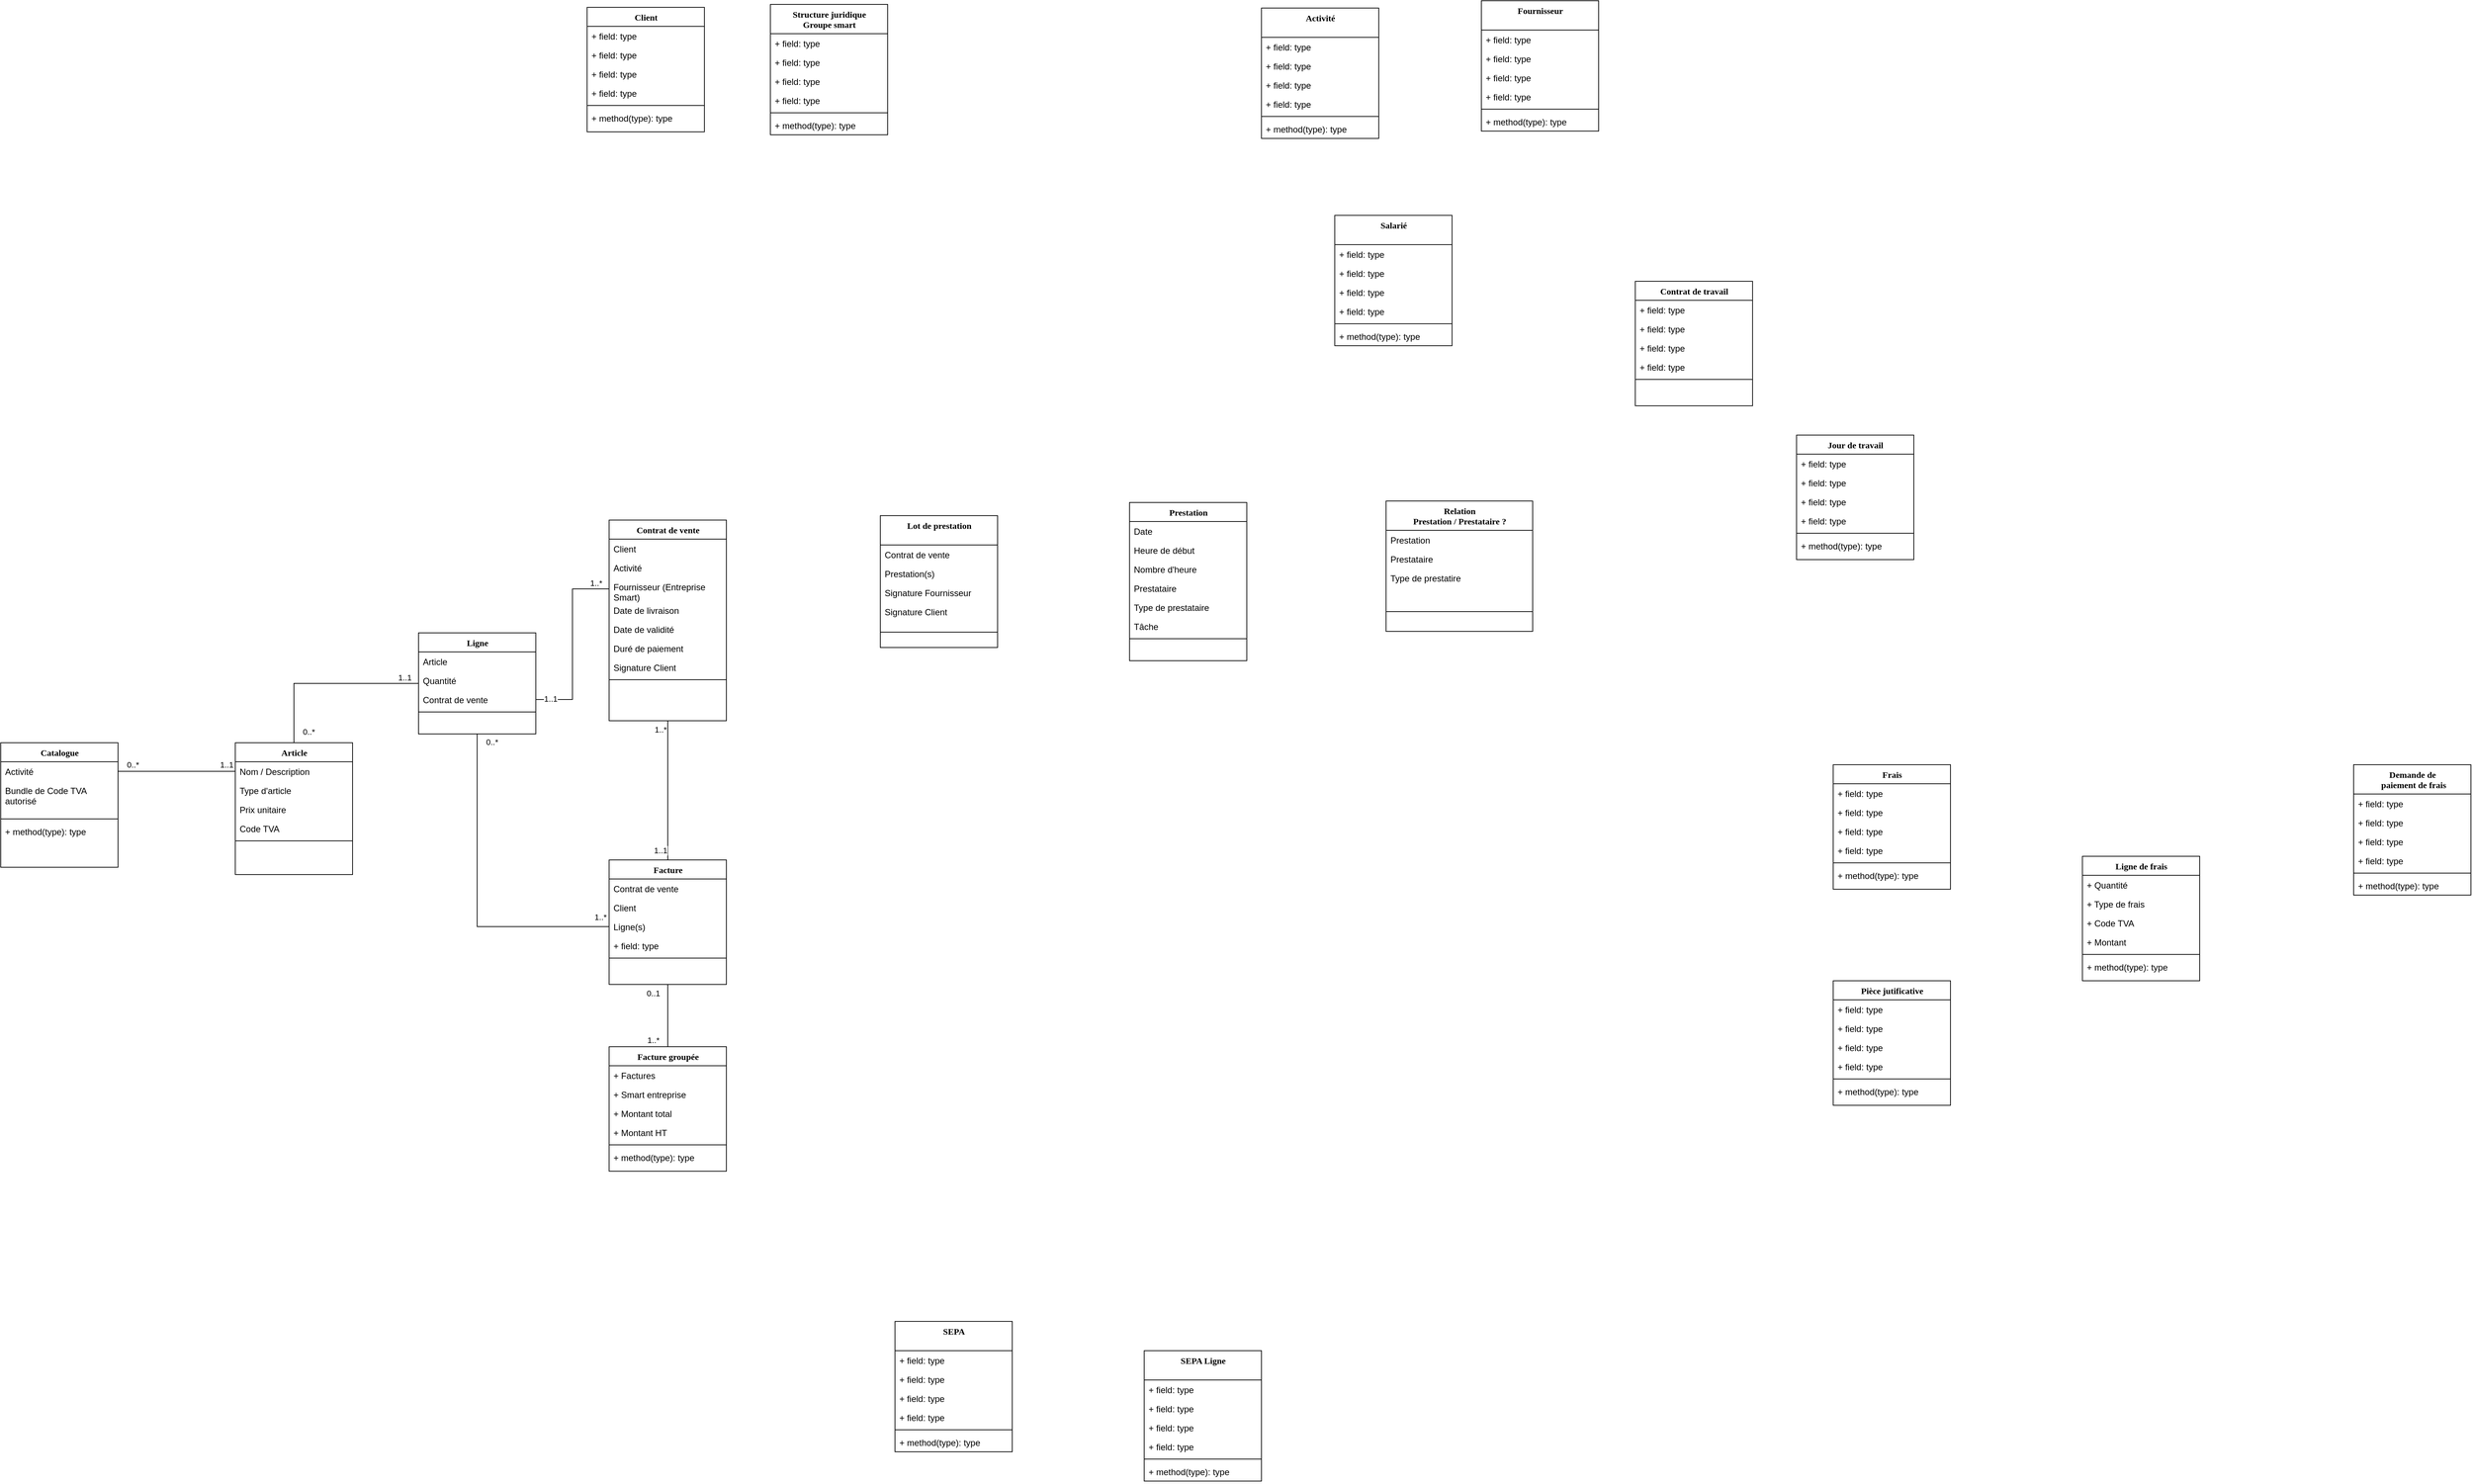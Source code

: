 <mxfile version="20.8.16" type="github" pages="3">
  <diagram name="Modèle conceptuel" id="9f46799a-70d6-7492-0946-bef42562c5a5">
    <mxGraphModel dx="3490" dy="3003" grid="1" gridSize="10" guides="1" tooltips="1" connect="1" arrows="1" fold="1" page="1" pageScale="1" pageWidth="1100" pageHeight="850" background="none" math="0" shadow="0">
      <root>
        <mxCell id="0" />
        <mxCell id="1" parent="0" />
        <mxCell id="SA5fL5qvG5E5_1VH-9Cm-11" style="edgeStyle=orthogonalEdgeStyle;rounded=0;orthogonalLoop=1;jettySize=auto;html=1;exitX=0.5;exitY=1;exitDx=0;exitDy=0;entryX=0.5;entryY=0;entryDx=0;entryDy=0;endArrow=none;endFill=0;" edge="1" parent="1" source="78961159f06e98e8-56" target="SfPTiXVdirU7yYq2bnkd-66">
          <mxGeometry relative="1" as="geometry" />
        </mxCell>
        <mxCell id="SA5fL5qvG5E5_1VH-9Cm-17" value="1..*" style="edgeLabel;html=1;align=center;verticalAlign=middle;resizable=0;points=[];" vertex="1" connectable="0" parent="SA5fL5qvG5E5_1VH-9Cm-11">
          <mxGeometry x="-0.877" relative="1" as="geometry">
            <mxPoint x="-10" as="offset" />
          </mxGeometry>
        </mxCell>
        <mxCell id="SA5fL5qvG5E5_1VH-9Cm-18" value="1..1" style="edgeLabel;html=1;align=center;verticalAlign=middle;resizable=0;points=[];" vertex="1" connectable="0" parent="SA5fL5qvG5E5_1VH-9Cm-11">
          <mxGeometry x="0.865" y="-2" relative="1" as="geometry">
            <mxPoint x="-8" as="offset" />
          </mxGeometry>
        </mxCell>
        <mxCell id="78961159f06e98e8-56" value="Contrat de vente" style="swimlane;html=1;fontStyle=1;align=center;verticalAlign=top;childLayout=stackLayout;horizontal=1;startSize=26;horizontalStack=0;resizeParent=1;resizeLast=0;collapsible=1;marginBottom=0;swimlaneFillColor=#ffffff;rounded=0;shadow=0;comic=0;labelBackgroundColor=none;strokeWidth=1;fillColor=none;fontFamily=Verdana;fontSize=12" parent="1" vertex="1">
          <mxGeometry x="90" y="-294" width="160" height="274" as="geometry" />
        </mxCell>
        <mxCell id="78961159f06e98e8-57" value="Client" style="text;html=1;strokeColor=none;fillColor=none;align=left;verticalAlign=top;spacingLeft=4;spacingRight=4;whiteSpace=wrap;overflow=hidden;rotatable=0;points=[[0,0.5],[1,0.5]];portConstraint=eastwest;" parent="78961159f06e98e8-56" vertex="1">
          <mxGeometry y="26" width="160" height="26" as="geometry" />
        </mxCell>
        <mxCell id="78961159f06e98e8-58" value="&lt;div&gt;Activité&lt;/div&gt;&lt;div&gt;&lt;br&gt;&lt;/div&gt;" style="text;html=1;strokeColor=none;fillColor=none;align=left;verticalAlign=top;spacingLeft=4;spacingRight=4;whiteSpace=wrap;overflow=hidden;rotatable=0;points=[[0,0.5],[1,0.5]];portConstraint=eastwest;" parent="78961159f06e98e8-56" vertex="1">
          <mxGeometry y="52" width="160" height="26" as="geometry" />
        </mxCell>
        <mxCell id="78961159f06e98e8-59" value="Fournisseur (Entreprise Smart)" style="text;html=1;strokeColor=none;fillColor=none;align=left;verticalAlign=top;spacingLeft=4;spacingRight=4;whiteSpace=wrap;overflow=hidden;rotatable=0;points=[[0,0.5],[1,0.5]];portConstraint=eastwest;" parent="78961159f06e98e8-56" vertex="1">
          <mxGeometry y="78" width="160" height="32" as="geometry" />
        </mxCell>
        <mxCell id="gqEkUnrwLtofYShQHEP6-57" value="Date de livraison" style="text;html=1;strokeColor=none;fillColor=none;align=left;verticalAlign=top;spacingLeft=4;spacingRight=4;whiteSpace=wrap;overflow=hidden;rotatable=0;points=[[0,0.5],[1,0.5]];portConstraint=eastwest;" parent="78961159f06e98e8-56" vertex="1">
          <mxGeometry y="110" width="160" height="26" as="geometry" />
        </mxCell>
        <mxCell id="gqEkUnrwLtofYShQHEP6-58" value="Date de validité" style="text;html=1;strokeColor=none;fillColor=none;align=left;verticalAlign=top;spacingLeft=4;spacingRight=4;whiteSpace=wrap;overflow=hidden;rotatable=0;points=[[0,0.5],[1,0.5]];portConstraint=eastwest;" parent="78961159f06e98e8-56" vertex="1">
          <mxGeometry y="136" width="160" height="26" as="geometry" />
        </mxCell>
        <mxCell id="gqEkUnrwLtofYShQHEP6-60" value="Duré de paiement" style="text;html=1;strokeColor=none;fillColor=none;align=left;verticalAlign=top;spacingLeft=4;spacingRight=4;whiteSpace=wrap;overflow=hidden;rotatable=0;points=[[0,0.5],[1,0.5]];portConstraint=eastwest;" parent="78961159f06e98e8-56" vertex="1">
          <mxGeometry y="162" width="160" height="26" as="geometry" />
        </mxCell>
        <mxCell id="gqEkUnrwLtofYShQHEP6-61" value="Signature Client" style="text;html=1;strokeColor=none;fillColor=none;align=left;verticalAlign=top;spacingLeft=4;spacingRight=4;whiteSpace=wrap;overflow=hidden;rotatable=0;points=[[0,0.5],[1,0.5]];portConstraint=eastwest;" parent="78961159f06e98e8-56" vertex="1">
          <mxGeometry y="188" width="160" height="26" as="geometry" />
        </mxCell>
        <mxCell id="78961159f06e98e8-64" value="" style="line;html=1;strokeWidth=1;fillColor=none;align=left;verticalAlign=middle;spacingTop=-1;spacingLeft=3;spacingRight=3;rotatable=0;labelPosition=right;points=[];portConstraint=eastwest;" parent="78961159f06e98e8-56" vertex="1">
          <mxGeometry y="214" width="160" height="8" as="geometry" />
        </mxCell>
        <mxCell id="SA5fL5qvG5E5_1VH-9Cm-5" style="edgeStyle=orthogonalEdgeStyle;rounded=0;orthogonalLoop=1;jettySize=auto;html=1;exitX=0;exitY=0.5;exitDx=0;exitDy=0;endArrow=none;endFill=0;" edge="1" parent="1" source="SfPTiXVdirU7yYq2bnkd-45" target="SfPTiXVdirU7yYq2bnkd-52">
          <mxGeometry relative="1" as="geometry" />
        </mxCell>
        <mxCell id="SA5fL5qvG5E5_1VH-9Cm-6" value="1..1" style="edgeLabel;html=1;align=center;verticalAlign=middle;resizable=0;points=[];" vertex="1" connectable="0" parent="SA5fL5qvG5E5_1VH-9Cm-5">
          <mxGeometry x="-0.882" y="1" relative="1" as="geometry">
            <mxPoint x="-4" y="-9" as="offset" />
          </mxGeometry>
        </mxCell>
        <mxCell id="SA5fL5qvG5E5_1VH-9Cm-7" value="0..*" style="edgeLabel;html=1;align=center;verticalAlign=middle;resizable=0;points=[];" vertex="1" connectable="0" parent="SA5fL5qvG5E5_1VH-9Cm-5">
          <mxGeometry x="0.875" relative="1" as="geometry">
            <mxPoint x="20" as="offset" />
          </mxGeometry>
        </mxCell>
        <mxCell id="SfPTiXVdirU7yYq2bnkd-45" value="Ligne" style="swimlane;html=1;fontStyle=1;align=center;verticalAlign=top;childLayout=stackLayout;horizontal=1;startSize=26;horizontalStack=0;resizeParent=1;resizeLast=0;collapsible=1;marginBottom=0;swimlaneFillColor=#ffffff;rounded=0;shadow=0;comic=0;labelBackgroundColor=none;strokeWidth=1;fillColor=none;fontFamily=Verdana;fontSize=12" parent="1" vertex="1">
          <mxGeometry x="-170" y="-140" width="160" height="138" as="geometry" />
        </mxCell>
        <mxCell id="SfPTiXVdirU7yYq2bnkd-46" value="Article" style="text;html=1;strokeColor=none;fillColor=none;align=left;verticalAlign=top;spacingLeft=4;spacingRight=4;whiteSpace=wrap;overflow=hidden;rotatable=0;points=[[0,0.5],[1,0.5]];portConstraint=eastwest;" parent="SfPTiXVdirU7yYq2bnkd-45" vertex="1">
          <mxGeometry y="26" width="160" height="26" as="geometry" />
        </mxCell>
        <mxCell id="SfPTiXVdirU7yYq2bnkd-47" value="Quantité" style="text;html=1;strokeColor=none;fillColor=none;align=left;verticalAlign=top;spacingLeft=4;spacingRight=4;whiteSpace=wrap;overflow=hidden;rotatable=0;points=[[0,0.5],[1,0.5]];portConstraint=eastwest;" parent="SfPTiXVdirU7yYq2bnkd-45" vertex="1">
          <mxGeometry y="52" width="160" height="26" as="geometry" />
        </mxCell>
        <mxCell id="SA5fL5qvG5E5_1VH-9Cm-16" value="Contrat de vente " style="text;html=1;strokeColor=none;fillColor=none;align=left;verticalAlign=top;spacingLeft=4;spacingRight=4;whiteSpace=wrap;overflow=hidden;rotatable=0;points=[[0,0.5],[1,0.5]];portConstraint=eastwest;" vertex="1" parent="SfPTiXVdirU7yYq2bnkd-45">
          <mxGeometry y="78" width="160" height="26" as="geometry" />
        </mxCell>
        <mxCell id="SfPTiXVdirU7yYq2bnkd-50" value="" style="line;html=1;strokeWidth=1;fillColor=none;align=left;verticalAlign=middle;spacingTop=-1;spacingLeft=3;spacingRight=3;rotatable=0;labelPosition=right;points=[];portConstraint=eastwest;" parent="SfPTiXVdirU7yYq2bnkd-45" vertex="1">
          <mxGeometry y="104" width="160" height="8" as="geometry" />
        </mxCell>
        <mxCell id="SfPTiXVdirU7yYq2bnkd-52" value="Article" style="swimlane;html=1;fontStyle=1;align=center;verticalAlign=top;childLayout=stackLayout;horizontal=1;startSize=26;horizontalStack=0;resizeParent=1;resizeLast=0;collapsible=1;marginBottom=0;swimlaneFillColor=#ffffff;rounded=0;shadow=0;comic=0;labelBackgroundColor=none;strokeWidth=1;fillColor=none;fontFamily=Verdana;fontSize=12" parent="1" vertex="1">
          <mxGeometry x="-420" y="10" width="160" height="180" as="geometry" />
        </mxCell>
        <mxCell id="SfPTiXVdirU7yYq2bnkd-53" value="Nom / Description " style="text;html=1;strokeColor=none;fillColor=none;align=left;verticalAlign=top;spacingLeft=4;spacingRight=4;whiteSpace=wrap;overflow=hidden;rotatable=0;points=[[0,0.5],[1,0.5]];portConstraint=eastwest;" parent="SfPTiXVdirU7yYq2bnkd-52" vertex="1">
          <mxGeometry y="26" width="160" height="26" as="geometry" />
        </mxCell>
        <mxCell id="SfPTiXVdirU7yYq2bnkd-54" value="Type d&#39;article" style="text;html=1;strokeColor=none;fillColor=none;align=left;verticalAlign=top;spacingLeft=4;spacingRight=4;whiteSpace=wrap;overflow=hidden;rotatable=0;points=[[0,0.5],[1,0.5]];portConstraint=eastwest;" parent="SfPTiXVdirU7yYq2bnkd-52" vertex="1">
          <mxGeometry y="52" width="160" height="26" as="geometry" />
        </mxCell>
        <mxCell id="SfPTiXVdirU7yYq2bnkd-55" value="Prix unitaire" style="text;html=1;strokeColor=none;fillColor=none;align=left;verticalAlign=top;spacingLeft=4;spacingRight=4;whiteSpace=wrap;overflow=hidden;rotatable=0;points=[[0,0.5],[1,0.5]];portConstraint=eastwest;" parent="SfPTiXVdirU7yYq2bnkd-52" vertex="1">
          <mxGeometry y="78" width="160" height="26" as="geometry" />
        </mxCell>
        <mxCell id="SfPTiXVdirU7yYq2bnkd-56" value="Code TVA" style="text;html=1;strokeColor=none;fillColor=none;align=left;verticalAlign=top;spacingLeft=4;spacingRight=4;whiteSpace=wrap;overflow=hidden;rotatable=0;points=[[0,0.5],[1,0.5]];portConstraint=eastwest;" parent="SfPTiXVdirU7yYq2bnkd-52" vertex="1">
          <mxGeometry y="104" width="160" height="26" as="geometry" />
        </mxCell>
        <mxCell id="SfPTiXVdirU7yYq2bnkd-57" value="" style="line;html=1;strokeWidth=1;fillColor=none;align=left;verticalAlign=middle;spacingTop=-1;spacingLeft=3;spacingRight=3;rotatable=0;labelPosition=right;points=[];portConstraint=eastwest;" parent="SfPTiXVdirU7yYq2bnkd-52" vertex="1">
          <mxGeometry y="130" width="160" height="8" as="geometry" />
        </mxCell>
        <mxCell id="SfPTiXVdirU7yYq2bnkd-59" value="Catalogue" style="swimlane;html=1;fontStyle=1;align=center;verticalAlign=top;childLayout=stackLayout;horizontal=1;startSize=26;horizontalStack=0;resizeParent=1;resizeLast=0;collapsible=1;marginBottom=0;swimlaneFillColor=#ffffff;rounded=0;shadow=0;comic=0;labelBackgroundColor=none;strokeWidth=1;fillColor=none;fontFamily=Verdana;fontSize=12" parent="1" vertex="1">
          <mxGeometry x="-740" y="10" width="160" height="170" as="geometry" />
        </mxCell>
        <mxCell id="SfPTiXVdirU7yYq2bnkd-60" value="Activité" style="text;html=1;strokeColor=none;fillColor=none;align=left;verticalAlign=top;spacingLeft=4;spacingRight=4;whiteSpace=wrap;overflow=hidden;rotatable=0;points=[[0,0.5],[1,0.5]];portConstraint=eastwest;" parent="SfPTiXVdirU7yYq2bnkd-59" vertex="1">
          <mxGeometry y="26" width="160" height="26" as="geometry" />
        </mxCell>
        <mxCell id="SfPTiXVdirU7yYq2bnkd-61" value="Bundle de Code TVA autorisé" style="text;html=1;strokeColor=none;fillColor=none;align=left;verticalAlign=top;spacingLeft=4;spacingRight=4;whiteSpace=wrap;overflow=hidden;rotatable=0;points=[[0,0.5],[1,0.5]];portConstraint=eastwest;" parent="SfPTiXVdirU7yYq2bnkd-59" vertex="1">
          <mxGeometry y="52" width="160" height="48" as="geometry" />
        </mxCell>
        <mxCell id="SfPTiXVdirU7yYq2bnkd-64" value="" style="line;html=1;strokeWidth=1;fillColor=none;align=left;verticalAlign=middle;spacingTop=-1;spacingLeft=3;spacingRight=3;rotatable=0;labelPosition=right;points=[];portConstraint=eastwest;" parent="SfPTiXVdirU7yYq2bnkd-59" vertex="1">
          <mxGeometry y="100" width="160" height="8" as="geometry" />
        </mxCell>
        <mxCell id="SfPTiXVdirU7yYq2bnkd-65" value="+ method(type): type" style="text;html=1;strokeColor=none;fillColor=none;align=left;verticalAlign=top;spacingLeft=4;spacingRight=4;whiteSpace=wrap;overflow=hidden;rotatable=0;points=[[0,0.5],[1,0.5]];portConstraint=eastwest;" parent="SfPTiXVdirU7yYq2bnkd-59" vertex="1">
          <mxGeometry y="108" width="160" height="26" as="geometry" />
        </mxCell>
        <mxCell id="SfPTiXVdirU7yYq2bnkd-66" value="Facture" style="swimlane;html=1;fontStyle=1;align=center;verticalAlign=top;childLayout=stackLayout;horizontal=1;startSize=26;horizontalStack=0;resizeParent=1;resizeLast=0;collapsible=1;marginBottom=0;swimlaneFillColor=#ffffff;rounded=0;shadow=0;comic=0;labelBackgroundColor=none;strokeWidth=1;fillColor=none;fontFamily=Verdana;fontSize=12" parent="1" vertex="1">
          <mxGeometry x="90" y="170" width="160" height="170" as="geometry" />
        </mxCell>
        <mxCell id="SfPTiXVdirU7yYq2bnkd-67" value="Contrat de vente " style="text;html=1;strokeColor=none;fillColor=none;align=left;verticalAlign=top;spacingLeft=4;spacingRight=4;whiteSpace=wrap;overflow=hidden;rotatable=0;points=[[0,0.5],[1,0.5]];portConstraint=eastwest;" parent="SfPTiXVdirU7yYq2bnkd-66" vertex="1">
          <mxGeometry y="26" width="160" height="26" as="geometry" />
        </mxCell>
        <mxCell id="SfPTiXVdirU7yYq2bnkd-68" value="Client" style="text;html=1;strokeColor=none;fillColor=none;align=left;verticalAlign=top;spacingLeft=4;spacingRight=4;whiteSpace=wrap;overflow=hidden;rotatable=0;points=[[0,0.5],[1,0.5]];portConstraint=eastwest;" parent="SfPTiXVdirU7yYq2bnkd-66" vertex="1">
          <mxGeometry y="52" width="160" height="26" as="geometry" />
        </mxCell>
        <mxCell id="SfPTiXVdirU7yYq2bnkd-69" value="Ligne(s)" style="text;html=1;strokeColor=none;fillColor=none;align=left;verticalAlign=top;spacingLeft=4;spacingRight=4;whiteSpace=wrap;overflow=hidden;rotatable=0;points=[[0,0.5],[1,0.5]];portConstraint=eastwest;" parent="SfPTiXVdirU7yYq2bnkd-66" vertex="1">
          <mxGeometry y="78" width="160" height="26" as="geometry" />
        </mxCell>
        <mxCell id="SfPTiXVdirU7yYq2bnkd-70" value="+ field: type" style="text;html=1;strokeColor=none;fillColor=none;align=left;verticalAlign=top;spacingLeft=4;spacingRight=4;whiteSpace=wrap;overflow=hidden;rotatable=0;points=[[0,0.5],[1,0.5]];portConstraint=eastwest;" parent="SfPTiXVdirU7yYq2bnkd-66" vertex="1">
          <mxGeometry y="104" width="160" height="26" as="geometry" />
        </mxCell>
        <mxCell id="SfPTiXVdirU7yYq2bnkd-71" value="" style="line;html=1;strokeWidth=1;fillColor=none;align=left;verticalAlign=middle;spacingTop=-1;spacingLeft=3;spacingRight=3;rotatable=0;labelPosition=right;points=[];portConstraint=eastwest;" parent="SfPTiXVdirU7yYq2bnkd-66" vertex="1">
          <mxGeometry y="130" width="160" height="8" as="geometry" />
        </mxCell>
        <mxCell id="SA5fL5qvG5E5_1VH-9Cm-19" value="" style="edgeStyle=orthogonalEdgeStyle;rounded=0;orthogonalLoop=1;jettySize=auto;html=1;endArrow=none;endFill=0;entryX=0.5;entryY=1;entryDx=0;entryDy=0;" edge="1" parent="1" source="SfPTiXVdirU7yYq2bnkd-73" target="SfPTiXVdirU7yYq2bnkd-66">
          <mxGeometry relative="1" as="geometry" />
        </mxCell>
        <mxCell id="SA5fL5qvG5E5_1VH-9Cm-21" value="0..1" style="edgeLabel;html=1;align=center;verticalAlign=middle;resizable=0;points=[];" vertex="1" connectable="0" parent="SA5fL5qvG5E5_1VH-9Cm-19">
          <mxGeometry x="0.757" y="-2" relative="1" as="geometry">
            <mxPoint x="-22" y="1" as="offset" />
          </mxGeometry>
        </mxCell>
        <mxCell id="SA5fL5qvG5E5_1VH-9Cm-22" value="1..*" style="edgeLabel;html=1;align=center;verticalAlign=middle;resizable=0;points=[];" vertex="1" connectable="0" parent="SA5fL5qvG5E5_1VH-9Cm-19">
          <mxGeometry x="-0.781" y="-1" relative="1" as="geometry">
            <mxPoint x="-21" as="offset" />
          </mxGeometry>
        </mxCell>
        <mxCell id="SfPTiXVdirU7yYq2bnkd-73" value="Facture groupée" style="swimlane;html=1;fontStyle=1;align=center;verticalAlign=top;childLayout=stackLayout;horizontal=1;startSize=26;horizontalStack=0;resizeParent=1;resizeLast=0;collapsible=1;marginBottom=0;swimlaneFillColor=#ffffff;rounded=0;shadow=0;comic=0;labelBackgroundColor=none;strokeWidth=1;fillColor=none;fontFamily=Verdana;fontSize=12" parent="1" vertex="1">
          <mxGeometry x="90" y="425" width="160" height="170" as="geometry" />
        </mxCell>
        <mxCell id="SfPTiXVdirU7yYq2bnkd-74" value="+ Factures" style="text;html=1;strokeColor=none;fillColor=none;align=left;verticalAlign=top;spacingLeft=4;spacingRight=4;whiteSpace=wrap;overflow=hidden;rotatable=0;points=[[0,0.5],[1,0.5]];portConstraint=eastwest;" parent="SfPTiXVdirU7yYq2bnkd-73" vertex="1">
          <mxGeometry y="26" width="160" height="26" as="geometry" />
        </mxCell>
        <mxCell id="SfPTiXVdirU7yYq2bnkd-75" value="+ Smart entreprise" style="text;html=1;strokeColor=none;fillColor=none;align=left;verticalAlign=top;spacingLeft=4;spacingRight=4;whiteSpace=wrap;overflow=hidden;rotatable=0;points=[[0,0.5],[1,0.5]];portConstraint=eastwest;" parent="SfPTiXVdirU7yYq2bnkd-73" vertex="1">
          <mxGeometry y="52" width="160" height="26" as="geometry" />
        </mxCell>
        <mxCell id="SfPTiXVdirU7yYq2bnkd-76" value="+ Montant total" style="text;html=1;strokeColor=none;fillColor=none;align=left;verticalAlign=top;spacingLeft=4;spacingRight=4;whiteSpace=wrap;overflow=hidden;rotatable=0;points=[[0,0.5],[1,0.5]];portConstraint=eastwest;" parent="SfPTiXVdirU7yYq2bnkd-73" vertex="1">
          <mxGeometry y="78" width="160" height="26" as="geometry" />
        </mxCell>
        <mxCell id="SfPTiXVdirU7yYq2bnkd-77" value="+ Montant HT" style="text;html=1;strokeColor=none;fillColor=none;align=left;verticalAlign=top;spacingLeft=4;spacingRight=4;whiteSpace=wrap;overflow=hidden;rotatable=0;points=[[0,0.5],[1,0.5]];portConstraint=eastwest;" parent="SfPTiXVdirU7yYq2bnkd-73" vertex="1">
          <mxGeometry y="104" width="160" height="26" as="geometry" />
        </mxCell>
        <mxCell id="SfPTiXVdirU7yYq2bnkd-78" value="" style="line;html=1;strokeWidth=1;fillColor=none;align=left;verticalAlign=middle;spacingTop=-1;spacingLeft=3;spacingRight=3;rotatable=0;labelPosition=right;points=[];portConstraint=eastwest;" parent="SfPTiXVdirU7yYq2bnkd-73" vertex="1">
          <mxGeometry y="130" width="160" height="8" as="geometry" />
        </mxCell>
        <mxCell id="SfPTiXVdirU7yYq2bnkd-79" value="+ method(type): type" style="text;html=1;strokeColor=none;fillColor=none;align=left;verticalAlign=top;spacingLeft=4;spacingRight=4;whiteSpace=wrap;overflow=hidden;rotatable=0;points=[[0,0.5],[1,0.5]];portConstraint=eastwest;" parent="SfPTiXVdirU7yYq2bnkd-73" vertex="1">
          <mxGeometry y="138" width="160" height="26" as="geometry" />
        </mxCell>
        <mxCell id="SfPTiXVdirU7yYq2bnkd-80" value="Prestation " style="swimlane;html=1;fontStyle=1;align=center;verticalAlign=top;childLayout=stackLayout;horizontal=1;startSize=26;horizontalStack=0;resizeParent=1;resizeLast=0;collapsible=1;marginBottom=0;swimlaneFillColor=#ffffff;rounded=0;shadow=0;comic=0;labelBackgroundColor=none;strokeWidth=1;fillColor=none;fontFamily=Verdana;fontSize=12" parent="1" vertex="1">
          <mxGeometry x="800" y="-318" width="160" height="216" as="geometry" />
        </mxCell>
        <mxCell id="SfPTiXVdirU7yYq2bnkd-81" value="Date" style="text;html=1;strokeColor=none;fillColor=none;align=left;verticalAlign=top;spacingLeft=4;spacingRight=4;whiteSpace=wrap;overflow=hidden;rotatable=0;points=[[0,0.5],[1,0.5]];portConstraint=eastwest;" parent="SfPTiXVdirU7yYq2bnkd-80" vertex="1">
          <mxGeometry y="26" width="160" height="26" as="geometry" />
        </mxCell>
        <mxCell id="SfPTiXVdirU7yYq2bnkd-82" value="Heure de début&amp;nbsp; " style="text;html=1;strokeColor=none;fillColor=none;align=left;verticalAlign=top;spacingLeft=4;spacingRight=4;whiteSpace=wrap;overflow=hidden;rotatable=0;points=[[0,0.5],[1,0.5]];portConstraint=eastwest;" parent="SfPTiXVdirU7yYq2bnkd-80" vertex="1">
          <mxGeometry y="52" width="160" height="26" as="geometry" />
        </mxCell>
        <mxCell id="SfPTiXVdirU7yYq2bnkd-83" value="Nombre d&#39;heure " style="text;html=1;strokeColor=none;fillColor=none;align=left;verticalAlign=top;spacingLeft=4;spacingRight=4;whiteSpace=wrap;overflow=hidden;rotatable=0;points=[[0,0.5],[1,0.5]];portConstraint=eastwest;" parent="SfPTiXVdirU7yYq2bnkd-80" vertex="1">
          <mxGeometry y="78" width="160" height="26" as="geometry" />
        </mxCell>
        <mxCell id="SfPTiXVdirU7yYq2bnkd-84" value="&lt;div&gt;Prestataire &lt;br&gt;&lt;/div&gt;&lt;div&gt;&lt;br&gt;&lt;/div&gt;" style="text;html=1;strokeColor=none;fillColor=none;align=left;verticalAlign=top;spacingLeft=4;spacingRight=4;whiteSpace=wrap;overflow=hidden;rotatable=0;points=[[0,0.5],[1,0.5]];portConstraint=eastwest;" parent="SfPTiXVdirU7yYq2bnkd-80" vertex="1">
          <mxGeometry y="104" width="160" height="26" as="geometry" />
        </mxCell>
        <mxCell id="SfPTiXVdirU7yYq2bnkd-124" value="&lt;div&gt;Type de prestataire&lt;br&gt;&lt;/div&gt;&lt;div&gt;&lt;br&gt;&lt;/div&gt;" style="text;html=1;strokeColor=none;fillColor=none;align=left;verticalAlign=top;spacingLeft=4;spacingRight=4;whiteSpace=wrap;overflow=hidden;rotatable=0;points=[[0,0.5],[1,0.5]];portConstraint=eastwest;" parent="SfPTiXVdirU7yYq2bnkd-80" vertex="1">
          <mxGeometry y="130" width="160" height="26" as="geometry" />
        </mxCell>
        <mxCell id="SfPTiXVdirU7yYq2bnkd-125" value="&lt;div&gt;Tâche&lt;br&gt;&lt;/div&gt;&lt;div&gt;&lt;br&gt;&lt;/div&gt;" style="text;html=1;strokeColor=none;fillColor=none;align=left;verticalAlign=top;spacingLeft=4;spacingRight=4;whiteSpace=wrap;overflow=hidden;rotatable=0;points=[[0,0.5],[1,0.5]];portConstraint=eastwest;" parent="SfPTiXVdirU7yYq2bnkd-80" vertex="1">
          <mxGeometry y="156" width="160" height="26" as="geometry" />
        </mxCell>
        <mxCell id="SfPTiXVdirU7yYq2bnkd-85" value="" style="line;html=1;strokeWidth=1;fillColor=none;align=left;verticalAlign=middle;spacingTop=-1;spacingLeft=3;spacingRight=3;rotatable=0;labelPosition=right;points=[];portConstraint=eastwest;" parent="SfPTiXVdirU7yYq2bnkd-80" vertex="1">
          <mxGeometry y="182" width="160" height="8" as="geometry" />
        </mxCell>
        <mxCell id="SfPTiXVdirU7yYq2bnkd-87" value="Contrat de travail" style="swimlane;html=1;fontStyle=1;align=center;verticalAlign=top;childLayout=stackLayout;horizontal=1;startSize=26;horizontalStack=0;resizeParent=1;resizeLast=0;collapsible=1;marginBottom=0;swimlaneFillColor=#ffffff;rounded=0;shadow=0;comic=0;labelBackgroundColor=none;strokeWidth=1;fillColor=none;fontFamily=Verdana;fontSize=12" parent="1" vertex="1">
          <mxGeometry x="1490" y="-620" width="160" height="170" as="geometry" />
        </mxCell>
        <mxCell id="SfPTiXVdirU7yYq2bnkd-88" value="+ field: type" style="text;html=1;strokeColor=none;fillColor=none;align=left;verticalAlign=top;spacingLeft=4;spacingRight=4;whiteSpace=wrap;overflow=hidden;rotatable=0;points=[[0,0.5],[1,0.5]];portConstraint=eastwest;" parent="SfPTiXVdirU7yYq2bnkd-87" vertex="1">
          <mxGeometry y="26" width="160" height="26" as="geometry" />
        </mxCell>
        <mxCell id="SfPTiXVdirU7yYq2bnkd-89" value="+ field: type" style="text;html=1;strokeColor=none;fillColor=none;align=left;verticalAlign=top;spacingLeft=4;spacingRight=4;whiteSpace=wrap;overflow=hidden;rotatable=0;points=[[0,0.5],[1,0.5]];portConstraint=eastwest;" parent="SfPTiXVdirU7yYq2bnkd-87" vertex="1">
          <mxGeometry y="52" width="160" height="26" as="geometry" />
        </mxCell>
        <mxCell id="SfPTiXVdirU7yYq2bnkd-90" value="+ field: type" style="text;html=1;strokeColor=none;fillColor=none;align=left;verticalAlign=top;spacingLeft=4;spacingRight=4;whiteSpace=wrap;overflow=hidden;rotatable=0;points=[[0,0.5],[1,0.5]];portConstraint=eastwest;" parent="SfPTiXVdirU7yYq2bnkd-87" vertex="1">
          <mxGeometry y="78" width="160" height="26" as="geometry" />
        </mxCell>
        <mxCell id="SfPTiXVdirU7yYq2bnkd-91" value="+ field: type" style="text;html=1;strokeColor=none;fillColor=none;align=left;verticalAlign=top;spacingLeft=4;spacingRight=4;whiteSpace=wrap;overflow=hidden;rotatable=0;points=[[0,0.5],[1,0.5]];portConstraint=eastwest;" parent="SfPTiXVdirU7yYq2bnkd-87" vertex="1">
          <mxGeometry y="104" width="160" height="26" as="geometry" />
        </mxCell>
        <mxCell id="SfPTiXVdirU7yYq2bnkd-92" value="" style="line;html=1;strokeWidth=1;fillColor=none;align=left;verticalAlign=middle;spacingTop=-1;spacingLeft=3;spacingRight=3;rotatable=0;labelPosition=right;points=[];portConstraint=eastwest;" parent="SfPTiXVdirU7yYq2bnkd-87" vertex="1">
          <mxGeometry y="130" width="160" height="8" as="geometry" />
        </mxCell>
        <mxCell id="SfPTiXVdirU7yYq2bnkd-94" value="Jour de travail" style="swimlane;html=1;fontStyle=1;align=center;verticalAlign=top;childLayout=stackLayout;horizontal=1;startSize=26;horizontalStack=0;resizeParent=1;resizeLast=0;collapsible=1;marginBottom=0;swimlaneFillColor=#ffffff;rounded=0;shadow=0;comic=0;labelBackgroundColor=none;strokeWidth=1;fillColor=none;fontFamily=Verdana;fontSize=12" parent="1" vertex="1">
          <mxGeometry x="1710" y="-410" width="160" height="170" as="geometry" />
        </mxCell>
        <mxCell id="SfPTiXVdirU7yYq2bnkd-95" value="+ field: type" style="text;html=1;strokeColor=none;fillColor=none;align=left;verticalAlign=top;spacingLeft=4;spacingRight=4;whiteSpace=wrap;overflow=hidden;rotatable=0;points=[[0,0.5],[1,0.5]];portConstraint=eastwest;" parent="SfPTiXVdirU7yYq2bnkd-94" vertex="1">
          <mxGeometry y="26" width="160" height="26" as="geometry" />
        </mxCell>
        <mxCell id="SfPTiXVdirU7yYq2bnkd-96" value="+ field: type" style="text;html=1;strokeColor=none;fillColor=none;align=left;verticalAlign=top;spacingLeft=4;spacingRight=4;whiteSpace=wrap;overflow=hidden;rotatable=0;points=[[0,0.5],[1,0.5]];portConstraint=eastwest;" parent="SfPTiXVdirU7yYq2bnkd-94" vertex="1">
          <mxGeometry y="52" width="160" height="26" as="geometry" />
        </mxCell>
        <mxCell id="SfPTiXVdirU7yYq2bnkd-97" value="+ field: type" style="text;html=1;strokeColor=none;fillColor=none;align=left;verticalAlign=top;spacingLeft=4;spacingRight=4;whiteSpace=wrap;overflow=hidden;rotatable=0;points=[[0,0.5],[1,0.5]];portConstraint=eastwest;" parent="SfPTiXVdirU7yYq2bnkd-94" vertex="1">
          <mxGeometry y="78" width="160" height="26" as="geometry" />
        </mxCell>
        <mxCell id="SfPTiXVdirU7yYq2bnkd-98" value="+ field: type" style="text;html=1;strokeColor=none;fillColor=none;align=left;verticalAlign=top;spacingLeft=4;spacingRight=4;whiteSpace=wrap;overflow=hidden;rotatable=0;points=[[0,0.5],[1,0.5]];portConstraint=eastwest;" parent="SfPTiXVdirU7yYq2bnkd-94" vertex="1">
          <mxGeometry y="104" width="160" height="26" as="geometry" />
        </mxCell>
        <mxCell id="SfPTiXVdirU7yYq2bnkd-99" value="" style="line;html=1;strokeWidth=1;fillColor=none;align=left;verticalAlign=middle;spacingTop=-1;spacingLeft=3;spacingRight=3;rotatable=0;labelPosition=right;points=[];portConstraint=eastwest;" parent="SfPTiXVdirU7yYq2bnkd-94" vertex="1">
          <mxGeometry y="130" width="160" height="8" as="geometry" />
        </mxCell>
        <mxCell id="SfPTiXVdirU7yYq2bnkd-100" value="+ method(type): type" style="text;html=1;strokeColor=none;fillColor=none;align=left;verticalAlign=top;spacingLeft=4;spacingRight=4;whiteSpace=wrap;overflow=hidden;rotatable=0;points=[[0,0.5],[1,0.5]];portConstraint=eastwest;" parent="SfPTiXVdirU7yYq2bnkd-94" vertex="1">
          <mxGeometry y="138" width="160" height="26" as="geometry" />
        </mxCell>
        <mxCell id="SfPTiXVdirU7yYq2bnkd-101" value="Frais" style="swimlane;html=1;fontStyle=1;align=center;verticalAlign=top;childLayout=stackLayout;horizontal=1;startSize=26;horizontalStack=0;resizeParent=1;resizeLast=0;collapsible=1;marginBottom=0;swimlaneFillColor=#ffffff;rounded=0;shadow=0;comic=0;labelBackgroundColor=none;strokeWidth=1;fillColor=none;fontFamily=Verdana;fontSize=12" parent="1" vertex="1">
          <mxGeometry x="1760" y="40" width="160" height="170" as="geometry" />
        </mxCell>
        <mxCell id="SfPTiXVdirU7yYq2bnkd-102" value="+ field: type" style="text;html=1;strokeColor=none;fillColor=none;align=left;verticalAlign=top;spacingLeft=4;spacingRight=4;whiteSpace=wrap;overflow=hidden;rotatable=0;points=[[0,0.5],[1,0.5]];portConstraint=eastwest;" parent="SfPTiXVdirU7yYq2bnkd-101" vertex="1">
          <mxGeometry y="26" width="160" height="26" as="geometry" />
        </mxCell>
        <mxCell id="SfPTiXVdirU7yYq2bnkd-103" value="+ field: type" style="text;html=1;strokeColor=none;fillColor=none;align=left;verticalAlign=top;spacingLeft=4;spacingRight=4;whiteSpace=wrap;overflow=hidden;rotatable=0;points=[[0,0.5],[1,0.5]];portConstraint=eastwest;" parent="SfPTiXVdirU7yYq2bnkd-101" vertex="1">
          <mxGeometry y="52" width="160" height="26" as="geometry" />
        </mxCell>
        <mxCell id="SfPTiXVdirU7yYq2bnkd-104" value="+ field: type" style="text;html=1;strokeColor=none;fillColor=none;align=left;verticalAlign=top;spacingLeft=4;spacingRight=4;whiteSpace=wrap;overflow=hidden;rotatable=0;points=[[0,0.5],[1,0.5]];portConstraint=eastwest;" parent="SfPTiXVdirU7yYq2bnkd-101" vertex="1">
          <mxGeometry y="78" width="160" height="26" as="geometry" />
        </mxCell>
        <mxCell id="SfPTiXVdirU7yYq2bnkd-105" value="+ field: type" style="text;html=1;strokeColor=none;fillColor=none;align=left;verticalAlign=top;spacingLeft=4;spacingRight=4;whiteSpace=wrap;overflow=hidden;rotatable=0;points=[[0,0.5],[1,0.5]];portConstraint=eastwest;" parent="SfPTiXVdirU7yYq2bnkd-101" vertex="1">
          <mxGeometry y="104" width="160" height="26" as="geometry" />
        </mxCell>
        <mxCell id="SfPTiXVdirU7yYq2bnkd-106" value="" style="line;html=1;strokeWidth=1;fillColor=none;align=left;verticalAlign=middle;spacingTop=-1;spacingLeft=3;spacingRight=3;rotatable=0;labelPosition=right;points=[];portConstraint=eastwest;" parent="SfPTiXVdirU7yYq2bnkd-101" vertex="1">
          <mxGeometry y="130" width="160" height="8" as="geometry" />
        </mxCell>
        <mxCell id="SfPTiXVdirU7yYq2bnkd-107" value="+ method(type): type" style="text;html=1;strokeColor=none;fillColor=none;align=left;verticalAlign=top;spacingLeft=4;spacingRight=4;whiteSpace=wrap;overflow=hidden;rotatable=0;points=[[0,0.5],[1,0.5]];portConstraint=eastwest;" parent="SfPTiXVdirU7yYq2bnkd-101" vertex="1">
          <mxGeometry y="138" width="160" height="26" as="geometry" />
        </mxCell>
        <mxCell id="SfPTiXVdirU7yYq2bnkd-109" value="&lt;div&gt;Demande de&lt;/div&gt;&lt;div&gt;&amp;nbsp;paiement de frais&lt;/div&gt;" style="swimlane;html=1;fontStyle=1;align=center;verticalAlign=top;childLayout=stackLayout;horizontal=1;startSize=40;horizontalStack=0;resizeParent=1;resizeLast=0;collapsible=1;marginBottom=0;swimlaneFillColor=#ffffff;rounded=0;shadow=0;comic=0;labelBackgroundColor=none;strokeWidth=1;fillColor=none;fontFamily=Verdana;fontSize=12" parent="1" vertex="1">
          <mxGeometry x="2470" y="40" width="160" height="178" as="geometry" />
        </mxCell>
        <mxCell id="SfPTiXVdirU7yYq2bnkd-110" value="+ field: type" style="text;html=1;strokeColor=none;fillColor=none;align=left;verticalAlign=top;spacingLeft=4;spacingRight=4;whiteSpace=wrap;overflow=hidden;rotatable=0;points=[[0,0.5],[1,0.5]];portConstraint=eastwest;" parent="SfPTiXVdirU7yYq2bnkd-109" vertex="1">
          <mxGeometry y="40" width="160" height="26" as="geometry" />
        </mxCell>
        <mxCell id="SfPTiXVdirU7yYq2bnkd-111" value="+ field: type" style="text;html=1;strokeColor=none;fillColor=none;align=left;verticalAlign=top;spacingLeft=4;spacingRight=4;whiteSpace=wrap;overflow=hidden;rotatable=0;points=[[0,0.5],[1,0.5]];portConstraint=eastwest;" parent="SfPTiXVdirU7yYq2bnkd-109" vertex="1">
          <mxGeometry y="66" width="160" height="26" as="geometry" />
        </mxCell>
        <mxCell id="SfPTiXVdirU7yYq2bnkd-112" value="+ field: type" style="text;html=1;strokeColor=none;fillColor=none;align=left;verticalAlign=top;spacingLeft=4;spacingRight=4;whiteSpace=wrap;overflow=hidden;rotatable=0;points=[[0,0.5],[1,0.5]];portConstraint=eastwest;" parent="SfPTiXVdirU7yYq2bnkd-109" vertex="1">
          <mxGeometry y="92" width="160" height="26" as="geometry" />
        </mxCell>
        <mxCell id="SfPTiXVdirU7yYq2bnkd-113" value="+ field: type" style="text;html=1;strokeColor=none;fillColor=none;align=left;verticalAlign=top;spacingLeft=4;spacingRight=4;whiteSpace=wrap;overflow=hidden;rotatable=0;points=[[0,0.5],[1,0.5]];portConstraint=eastwest;" parent="SfPTiXVdirU7yYq2bnkd-109" vertex="1">
          <mxGeometry y="118" width="160" height="26" as="geometry" />
        </mxCell>
        <mxCell id="SfPTiXVdirU7yYq2bnkd-114" value="" style="line;html=1;strokeWidth=1;fillColor=none;align=left;verticalAlign=middle;spacingTop=-1;spacingLeft=3;spacingRight=3;rotatable=0;labelPosition=right;points=[];portConstraint=eastwest;" parent="SfPTiXVdirU7yYq2bnkd-109" vertex="1">
          <mxGeometry y="144" width="160" height="8" as="geometry" />
        </mxCell>
        <mxCell id="SfPTiXVdirU7yYq2bnkd-115" value="+ method(type): type" style="text;html=1;strokeColor=none;fillColor=none;align=left;verticalAlign=top;spacingLeft=4;spacingRight=4;whiteSpace=wrap;overflow=hidden;rotatable=0;points=[[0,0.5],[1,0.5]];portConstraint=eastwest;" parent="SfPTiXVdirU7yYq2bnkd-109" vertex="1">
          <mxGeometry y="152" width="160" height="26" as="geometry" />
        </mxCell>
        <mxCell id="SfPTiXVdirU7yYq2bnkd-116" value="&lt;div&gt;Lot de prestation&lt;br&gt;&lt;/div&gt;&lt;div&gt;&lt;br&gt;&lt;/div&gt;" style="swimlane;html=1;fontStyle=1;align=center;verticalAlign=top;childLayout=stackLayout;horizontal=1;startSize=40;horizontalStack=0;resizeParent=1;resizeLast=0;collapsible=1;marginBottom=0;swimlaneFillColor=#ffffff;rounded=0;shadow=0;comic=0;labelBackgroundColor=none;strokeWidth=1;fillColor=none;fontFamily=Verdana;fontSize=12" parent="1" vertex="1">
          <mxGeometry x="460" y="-300" width="160" height="180" as="geometry" />
        </mxCell>
        <mxCell id="SfPTiXVdirU7yYq2bnkd-117" value="&lt;div&gt;Contrat de vente&lt;/div&gt;&lt;div&gt;&lt;br&gt;&lt;/div&gt;" style="text;html=1;strokeColor=none;fillColor=none;align=left;verticalAlign=top;spacingLeft=4;spacingRight=4;whiteSpace=wrap;overflow=hidden;rotatable=0;points=[[0,0.5],[1,0.5]];portConstraint=eastwest;" parent="SfPTiXVdirU7yYq2bnkd-116" vertex="1">
          <mxGeometry y="40" width="160" height="26" as="geometry" />
        </mxCell>
        <mxCell id="SfPTiXVdirU7yYq2bnkd-118" value="Prestation(s)" style="text;html=1;strokeColor=none;fillColor=none;align=left;verticalAlign=top;spacingLeft=4;spacingRight=4;whiteSpace=wrap;overflow=hidden;rotatable=0;points=[[0,0.5],[1,0.5]];portConstraint=eastwest;" parent="SfPTiXVdirU7yYq2bnkd-116" vertex="1">
          <mxGeometry y="66" width="160" height="26" as="geometry" />
        </mxCell>
        <mxCell id="SfPTiXVdirU7yYq2bnkd-120" value="&lt;div&gt;Signature Fournisseur&lt;/div&gt;" style="text;html=1;strokeColor=none;fillColor=none;align=left;verticalAlign=top;spacingLeft=4;spacingRight=4;whiteSpace=wrap;overflow=hidden;rotatable=0;points=[[0,0.5],[1,0.5]];portConstraint=eastwest;" parent="SfPTiXVdirU7yYq2bnkd-116" vertex="1">
          <mxGeometry y="92" width="160" height="26" as="geometry" />
        </mxCell>
        <mxCell id="D2NVbUfaEYuU_2u9YsNX-10" value="&lt;div&gt;Signature Client&lt;br&gt;&lt;/div&gt;" style="text;html=1;strokeColor=none;fillColor=none;align=left;verticalAlign=top;spacingLeft=4;spacingRight=4;whiteSpace=wrap;overflow=hidden;rotatable=0;points=[[0,0.5],[1,0.5]];portConstraint=eastwest;" vertex="1" parent="SfPTiXVdirU7yYq2bnkd-116">
          <mxGeometry y="118" width="160" height="26" as="geometry" />
        </mxCell>
        <mxCell id="SfPTiXVdirU7yYq2bnkd-121" value="" style="line;html=1;strokeWidth=1;fillColor=none;align=left;verticalAlign=middle;spacingTop=-1;spacingLeft=3;spacingRight=3;rotatable=0;labelPosition=right;points=[];portConstraint=eastwest;" parent="SfPTiXVdirU7yYq2bnkd-116" vertex="1">
          <mxGeometry y="144" width="160" height="30" as="geometry" />
        </mxCell>
        <mxCell id="gqEkUnrwLtofYShQHEP6-2" value="Ligne de frais" style="swimlane;html=1;fontStyle=1;align=center;verticalAlign=top;childLayout=stackLayout;horizontal=1;startSize=26;horizontalStack=0;resizeParent=1;resizeLast=0;collapsible=1;marginBottom=0;swimlaneFillColor=#ffffff;rounded=0;shadow=0;comic=0;labelBackgroundColor=none;strokeWidth=1;fillColor=none;fontFamily=Verdana;fontSize=12" parent="1" vertex="1">
          <mxGeometry x="2100" y="165" width="160" height="170" as="geometry" />
        </mxCell>
        <mxCell id="gqEkUnrwLtofYShQHEP6-3" value="+ Quantité" style="text;html=1;strokeColor=none;fillColor=none;align=left;verticalAlign=top;spacingLeft=4;spacingRight=4;whiteSpace=wrap;overflow=hidden;rotatable=0;points=[[0,0.5],[1,0.5]];portConstraint=eastwest;" parent="gqEkUnrwLtofYShQHEP6-2" vertex="1">
          <mxGeometry y="26" width="160" height="26" as="geometry" />
        </mxCell>
        <mxCell id="gqEkUnrwLtofYShQHEP6-4" value="+ Type de frais " style="text;html=1;strokeColor=none;fillColor=none;align=left;verticalAlign=top;spacingLeft=4;spacingRight=4;whiteSpace=wrap;overflow=hidden;rotatable=0;points=[[0,0.5],[1,0.5]];portConstraint=eastwest;" parent="gqEkUnrwLtofYShQHEP6-2" vertex="1">
          <mxGeometry y="52" width="160" height="26" as="geometry" />
        </mxCell>
        <mxCell id="gqEkUnrwLtofYShQHEP6-5" value="+ Code TVA " style="text;html=1;strokeColor=none;fillColor=none;align=left;verticalAlign=top;spacingLeft=4;spacingRight=4;whiteSpace=wrap;overflow=hidden;rotatable=0;points=[[0,0.5],[1,0.5]];portConstraint=eastwest;" parent="gqEkUnrwLtofYShQHEP6-2" vertex="1">
          <mxGeometry y="78" width="160" height="26" as="geometry" />
        </mxCell>
        <mxCell id="gqEkUnrwLtofYShQHEP6-6" value="+ Montant " style="text;html=1;strokeColor=none;fillColor=none;align=left;verticalAlign=top;spacingLeft=4;spacingRight=4;whiteSpace=wrap;overflow=hidden;rotatable=0;points=[[0,0.5],[1,0.5]];portConstraint=eastwest;" parent="gqEkUnrwLtofYShQHEP6-2" vertex="1">
          <mxGeometry y="104" width="160" height="26" as="geometry" />
        </mxCell>
        <mxCell id="gqEkUnrwLtofYShQHEP6-7" value="" style="line;html=1;strokeWidth=1;fillColor=none;align=left;verticalAlign=middle;spacingTop=-1;spacingLeft=3;spacingRight=3;rotatable=0;labelPosition=right;points=[];portConstraint=eastwest;" parent="gqEkUnrwLtofYShQHEP6-2" vertex="1">
          <mxGeometry y="130" width="160" height="8" as="geometry" />
        </mxCell>
        <mxCell id="gqEkUnrwLtofYShQHEP6-8" value="+ method(type): type" style="text;html=1;strokeColor=none;fillColor=none;align=left;verticalAlign=top;spacingLeft=4;spacingRight=4;whiteSpace=wrap;overflow=hidden;rotatable=0;points=[[0,0.5],[1,0.5]];portConstraint=eastwest;" parent="gqEkUnrwLtofYShQHEP6-2" vertex="1">
          <mxGeometry y="138" width="160" height="26" as="geometry" />
        </mxCell>
        <mxCell id="gqEkUnrwLtofYShQHEP6-9" value="Pièce jutificative" style="swimlane;html=1;fontStyle=1;align=center;verticalAlign=top;childLayout=stackLayout;horizontal=1;startSize=26;horizontalStack=0;resizeParent=1;resizeLast=0;collapsible=1;marginBottom=0;swimlaneFillColor=#ffffff;rounded=0;shadow=0;comic=0;labelBackgroundColor=none;strokeWidth=1;fillColor=none;fontFamily=Verdana;fontSize=12" parent="1" vertex="1">
          <mxGeometry x="1760" y="335" width="160" height="170" as="geometry" />
        </mxCell>
        <mxCell id="gqEkUnrwLtofYShQHEP6-10" value="+ field: type" style="text;html=1;strokeColor=none;fillColor=none;align=left;verticalAlign=top;spacingLeft=4;spacingRight=4;whiteSpace=wrap;overflow=hidden;rotatable=0;points=[[0,0.5],[1,0.5]];portConstraint=eastwest;" parent="gqEkUnrwLtofYShQHEP6-9" vertex="1">
          <mxGeometry y="26" width="160" height="26" as="geometry" />
        </mxCell>
        <mxCell id="gqEkUnrwLtofYShQHEP6-11" value="+ field: type" style="text;html=1;strokeColor=none;fillColor=none;align=left;verticalAlign=top;spacingLeft=4;spacingRight=4;whiteSpace=wrap;overflow=hidden;rotatable=0;points=[[0,0.5],[1,0.5]];portConstraint=eastwest;" parent="gqEkUnrwLtofYShQHEP6-9" vertex="1">
          <mxGeometry y="52" width="160" height="26" as="geometry" />
        </mxCell>
        <mxCell id="gqEkUnrwLtofYShQHEP6-12" value="+ field: type" style="text;html=1;strokeColor=none;fillColor=none;align=left;verticalAlign=top;spacingLeft=4;spacingRight=4;whiteSpace=wrap;overflow=hidden;rotatable=0;points=[[0,0.5],[1,0.5]];portConstraint=eastwest;" parent="gqEkUnrwLtofYShQHEP6-9" vertex="1">
          <mxGeometry y="78" width="160" height="26" as="geometry" />
        </mxCell>
        <mxCell id="gqEkUnrwLtofYShQHEP6-13" value="+ field: type" style="text;html=1;strokeColor=none;fillColor=none;align=left;verticalAlign=top;spacingLeft=4;spacingRight=4;whiteSpace=wrap;overflow=hidden;rotatable=0;points=[[0,0.5],[1,0.5]];portConstraint=eastwest;" parent="gqEkUnrwLtofYShQHEP6-9" vertex="1">
          <mxGeometry y="104" width="160" height="26" as="geometry" />
        </mxCell>
        <mxCell id="gqEkUnrwLtofYShQHEP6-14" value="" style="line;html=1;strokeWidth=1;fillColor=none;align=left;verticalAlign=middle;spacingTop=-1;spacingLeft=3;spacingRight=3;rotatable=0;labelPosition=right;points=[];portConstraint=eastwest;" parent="gqEkUnrwLtofYShQHEP6-9" vertex="1">
          <mxGeometry y="130" width="160" height="8" as="geometry" />
        </mxCell>
        <mxCell id="gqEkUnrwLtofYShQHEP6-15" value="+ method(type): type" style="text;html=1;strokeColor=none;fillColor=none;align=left;verticalAlign=top;spacingLeft=4;spacingRight=4;whiteSpace=wrap;overflow=hidden;rotatable=0;points=[[0,0.5],[1,0.5]];portConstraint=eastwest;" parent="gqEkUnrwLtofYShQHEP6-9" vertex="1">
          <mxGeometry y="138" width="160" height="26" as="geometry" />
        </mxCell>
        <mxCell id="gqEkUnrwLtofYShQHEP6-16" value="&lt;div&gt;Client&lt;/div&gt;&lt;div&gt;&lt;br&gt;&lt;/div&gt;" style="swimlane;html=1;fontStyle=1;align=center;verticalAlign=top;childLayout=stackLayout;horizontal=1;startSize=26;horizontalStack=0;resizeParent=1;resizeLast=0;collapsible=1;marginBottom=0;swimlaneFillColor=#ffffff;rounded=0;shadow=0;comic=0;labelBackgroundColor=none;strokeWidth=1;fillColor=none;fontFamily=Verdana;fontSize=12" parent="1" vertex="1">
          <mxGeometry x="60" y="-994" width="160" height="170" as="geometry" />
        </mxCell>
        <mxCell id="gqEkUnrwLtofYShQHEP6-17" value="+ field: type" style="text;html=1;strokeColor=none;fillColor=none;align=left;verticalAlign=top;spacingLeft=4;spacingRight=4;whiteSpace=wrap;overflow=hidden;rotatable=0;points=[[0,0.5],[1,0.5]];portConstraint=eastwest;" parent="gqEkUnrwLtofYShQHEP6-16" vertex="1">
          <mxGeometry y="26" width="160" height="26" as="geometry" />
        </mxCell>
        <mxCell id="gqEkUnrwLtofYShQHEP6-18" value="+ field: type" style="text;html=1;strokeColor=none;fillColor=none;align=left;verticalAlign=top;spacingLeft=4;spacingRight=4;whiteSpace=wrap;overflow=hidden;rotatable=0;points=[[0,0.5],[1,0.5]];portConstraint=eastwest;" parent="gqEkUnrwLtofYShQHEP6-16" vertex="1">
          <mxGeometry y="52" width="160" height="26" as="geometry" />
        </mxCell>
        <mxCell id="gqEkUnrwLtofYShQHEP6-19" value="+ field: type" style="text;html=1;strokeColor=none;fillColor=none;align=left;verticalAlign=top;spacingLeft=4;spacingRight=4;whiteSpace=wrap;overflow=hidden;rotatable=0;points=[[0,0.5],[1,0.5]];portConstraint=eastwest;" parent="gqEkUnrwLtofYShQHEP6-16" vertex="1">
          <mxGeometry y="78" width="160" height="26" as="geometry" />
        </mxCell>
        <mxCell id="gqEkUnrwLtofYShQHEP6-20" value="+ field: type" style="text;html=1;strokeColor=none;fillColor=none;align=left;verticalAlign=top;spacingLeft=4;spacingRight=4;whiteSpace=wrap;overflow=hidden;rotatable=0;points=[[0,0.5],[1,0.5]];portConstraint=eastwest;" parent="gqEkUnrwLtofYShQHEP6-16" vertex="1">
          <mxGeometry y="104" width="160" height="26" as="geometry" />
        </mxCell>
        <mxCell id="gqEkUnrwLtofYShQHEP6-21" value="" style="line;html=1;strokeWidth=1;fillColor=none;align=left;verticalAlign=middle;spacingTop=-1;spacingLeft=3;spacingRight=3;rotatable=0;labelPosition=right;points=[];portConstraint=eastwest;" parent="gqEkUnrwLtofYShQHEP6-16" vertex="1">
          <mxGeometry y="130" width="160" height="8" as="geometry" />
        </mxCell>
        <mxCell id="gqEkUnrwLtofYShQHEP6-22" value="+ method(type): type" style="text;html=1;strokeColor=none;fillColor=none;align=left;verticalAlign=top;spacingLeft=4;spacingRight=4;whiteSpace=wrap;overflow=hidden;rotatable=0;points=[[0,0.5],[1,0.5]];portConstraint=eastwest;" parent="gqEkUnrwLtofYShQHEP6-16" vertex="1">
          <mxGeometry y="138" width="160" height="26" as="geometry" />
        </mxCell>
        <mxCell id="gqEkUnrwLtofYShQHEP6-23" value="Fournisseur" style="swimlane;html=1;fontStyle=1;align=center;verticalAlign=top;childLayout=stackLayout;horizontal=1;startSize=40;horizontalStack=0;resizeParent=1;resizeLast=0;collapsible=1;marginBottom=0;swimlaneFillColor=#ffffff;rounded=0;shadow=0;comic=0;labelBackgroundColor=none;strokeWidth=1;fillColor=none;fontFamily=Verdana;fontSize=12" parent="1" vertex="1">
          <mxGeometry x="1280" y="-1003" width="160" height="178" as="geometry" />
        </mxCell>
        <mxCell id="gqEkUnrwLtofYShQHEP6-24" value="+ field: type" style="text;html=1;strokeColor=none;fillColor=none;align=left;verticalAlign=top;spacingLeft=4;spacingRight=4;whiteSpace=wrap;overflow=hidden;rotatable=0;points=[[0,0.5],[1,0.5]];portConstraint=eastwest;" parent="gqEkUnrwLtofYShQHEP6-23" vertex="1">
          <mxGeometry y="40" width="160" height="26" as="geometry" />
        </mxCell>
        <mxCell id="gqEkUnrwLtofYShQHEP6-25" value="+ field: type" style="text;html=1;strokeColor=none;fillColor=none;align=left;verticalAlign=top;spacingLeft=4;spacingRight=4;whiteSpace=wrap;overflow=hidden;rotatable=0;points=[[0,0.5],[1,0.5]];portConstraint=eastwest;" parent="gqEkUnrwLtofYShQHEP6-23" vertex="1">
          <mxGeometry y="66" width="160" height="26" as="geometry" />
        </mxCell>
        <mxCell id="gqEkUnrwLtofYShQHEP6-26" value="+ field: type" style="text;html=1;strokeColor=none;fillColor=none;align=left;verticalAlign=top;spacingLeft=4;spacingRight=4;whiteSpace=wrap;overflow=hidden;rotatable=0;points=[[0,0.5],[1,0.5]];portConstraint=eastwest;" parent="gqEkUnrwLtofYShQHEP6-23" vertex="1">
          <mxGeometry y="92" width="160" height="26" as="geometry" />
        </mxCell>
        <mxCell id="gqEkUnrwLtofYShQHEP6-27" value="+ field: type" style="text;html=1;strokeColor=none;fillColor=none;align=left;verticalAlign=top;spacingLeft=4;spacingRight=4;whiteSpace=wrap;overflow=hidden;rotatable=0;points=[[0,0.5],[1,0.5]];portConstraint=eastwest;" parent="gqEkUnrwLtofYShQHEP6-23" vertex="1">
          <mxGeometry y="118" width="160" height="26" as="geometry" />
        </mxCell>
        <mxCell id="gqEkUnrwLtofYShQHEP6-28" value="" style="line;html=1;strokeWidth=1;fillColor=none;align=left;verticalAlign=middle;spacingTop=-1;spacingLeft=3;spacingRight=3;rotatable=0;labelPosition=right;points=[];portConstraint=eastwest;" parent="gqEkUnrwLtofYShQHEP6-23" vertex="1">
          <mxGeometry y="144" width="160" height="8" as="geometry" />
        </mxCell>
        <mxCell id="gqEkUnrwLtofYShQHEP6-29" value="+ method(type): type" style="text;html=1;strokeColor=none;fillColor=none;align=left;verticalAlign=top;spacingLeft=4;spacingRight=4;whiteSpace=wrap;overflow=hidden;rotatable=0;points=[[0,0.5],[1,0.5]];portConstraint=eastwest;" parent="gqEkUnrwLtofYShQHEP6-23" vertex="1">
          <mxGeometry y="152" width="160" height="26" as="geometry" />
        </mxCell>
        <mxCell id="gqEkUnrwLtofYShQHEP6-30" value="&lt;div&gt;Structure juridique &lt;br&gt;&lt;/div&gt;&lt;div&gt;Groupe smart&lt;br&gt;&lt;/div&gt;" style="swimlane;html=1;fontStyle=1;align=center;verticalAlign=top;childLayout=stackLayout;horizontal=1;startSize=40;horizontalStack=0;resizeParent=1;resizeLast=0;collapsible=1;marginBottom=0;swimlaneFillColor=#ffffff;rounded=0;shadow=0;comic=0;labelBackgroundColor=none;strokeWidth=1;fillColor=none;fontFamily=Verdana;fontSize=12" parent="1" vertex="1">
          <mxGeometry x="310" y="-998" width="160" height="178" as="geometry" />
        </mxCell>
        <mxCell id="gqEkUnrwLtofYShQHEP6-31" value="+ field: type" style="text;html=1;strokeColor=none;fillColor=none;align=left;verticalAlign=top;spacingLeft=4;spacingRight=4;whiteSpace=wrap;overflow=hidden;rotatable=0;points=[[0,0.5],[1,0.5]];portConstraint=eastwest;" parent="gqEkUnrwLtofYShQHEP6-30" vertex="1">
          <mxGeometry y="40" width="160" height="26" as="geometry" />
        </mxCell>
        <mxCell id="gqEkUnrwLtofYShQHEP6-32" value="+ field: type" style="text;html=1;strokeColor=none;fillColor=none;align=left;verticalAlign=top;spacingLeft=4;spacingRight=4;whiteSpace=wrap;overflow=hidden;rotatable=0;points=[[0,0.5],[1,0.5]];portConstraint=eastwest;" parent="gqEkUnrwLtofYShQHEP6-30" vertex="1">
          <mxGeometry y="66" width="160" height="26" as="geometry" />
        </mxCell>
        <mxCell id="gqEkUnrwLtofYShQHEP6-33" value="+ field: type" style="text;html=1;strokeColor=none;fillColor=none;align=left;verticalAlign=top;spacingLeft=4;spacingRight=4;whiteSpace=wrap;overflow=hidden;rotatable=0;points=[[0,0.5],[1,0.5]];portConstraint=eastwest;" parent="gqEkUnrwLtofYShQHEP6-30" vertex="1">
          <mxGeometry y="92" width="160" height="26" as="geometry" />
        </mxCell>
        <mxCell id="gqEkUnrwLtofYShQHEP6-34" value="+ field: type" style="text;html=1;strokeColor=none;fillColor=none;align=left;verticalAlign=top;spacingLeft=4;spacingRight=4;whiteSpace=wrap;overflow=hidden;rotatable=0;points=[[0,0.5],[1,0.5]];portConstraint=eastwest;" parent="gqEkUnrwLtofYShQHEP6-30" vertex="1">
          <mxGeometry y="118" width="160" height="26" as="geometry" />
        </mxCell>
        <mxCell id="gqEkUnrwLtofYShQHEP6-35" value="" style="line;html=1;strokeWidth=1;fillColor=none;align=left;verticalAlign=middle;spacingTop=-1;spacingLeft=3;spacingRight=3;rotatable=0;labelPosition=right;points=[];portConstraint=eastwest;" parent="gqEkUnrwLtofYShQHEP6-30" vertex="1">
          <mxGeometry y="144" width="160" height="8" as="geometry" />
        </mxCell>
        <mxCell id="gqEkUnrwLtofYShQHEP6-36" value="+ method(type): type" style="text;html=1;strokeColor=none;fillColor=none;align=left;verticalAlign=top;spacingLeft=4;spacingRight=4;whiteSpace=wrap;overflow=hidden;rotatable=0;points=[[0,0.5],[1,0.5]];portConstraint=eastwest;" parent="gqEkUnrwLtofYShQHEP6-30" vertex="1">
          <mxGeometry y="152" width="160" height="26" as="geometry" />
        </mxCell>
        <mxCell id="gqEkUnrwLtofYShQHEP6-37" value="&lt;div&gt;Salarié&lt;br&gt;&lt;/div&gt;" style="swimlane;html=1;fontStyle=1;align=center;verticalAlign=top;childLayout=stackLayout;horizontal=1;startSize=40;horizontalStack=0;resizeParent=1;resizeLast=0;collapsible=1;marginBottom=0;swimlaneFillColor=#ffffff;rounded=0;shadow=0;comic=0;labelBackgroundColor=none;strokeWidth=1;fillColor=none;fontFamily=Verdana;fontSize=12" parent="1" vertex="1">
          <mxGeometry x="1080" y="-710" width="160" height="178" as="geometry" />
        </mxCell>
        <mxCell id="gqEkUnrwLtofYShQHEP6-38" value="+ field: type" style="text;html=1;strokeColor=none;fillColor=none;align=left;verticalAlign=top;spacingLeft=4;spacingRight=4;whiteSpace=wrap;overflow=hidden;rotatable=0;points=[[0,0.5],[1,0.5]];portConstraint=eastwest;" parent="gqEkUnrwLtofYShQHEP6-37" vertex="1">
          <mxGeometry y="40" width="160" height="26" as="geometry" />
        </mxCell>
        <mxCell id="gqEkUnrwLtofYShQHEP6-39" value="+ field: type" style="text;html=1;strokeColor=none;fillColor=none;align=left;verticalAlign=top;spacingLeft=4;spacingRight=4;whiteSpace=wrap;overflow=hidden;rotatable=0;points=[[0,0.5],[1,0.5]];portConstraint=eastwest;" parent="gqEkUnrwLtofYShQHEP6-37" vertex="1">
          <mxGeometry y="66" width="160" height="26" as="geometry" />
        </mxCell>
        <mxCell id="gqEkUnrwLtofYShQHEP6-40" value="+ field: type" style="text;html=1;strokeColor=none;fillColor=none;align=left;verticalAlign=top;spacingLeft=4;spacingRight=4;whiteSpace=wrap;overflow=hidden;rotatable=0;points=[[0,0.5],[1,0.5]];portConstraint=eastwest;" parent="gqEkUnrwLtofYShQHEP6-37" vertex="1">
          <mxGeometry y="92" width="160" height="26" as="geometry" />
        </mxCell>
        <mxCell id="gqEkUnrwLtofYShQHEP6-41" value="+ field: type" style="text;html=1;strokeColor=none;fillColor=none;align=left;verticalAlign=top;spacingLeft=4;spacingRight=4;whiteSpace=wrap;overflow=hidden;rotatable=0;points=[[0,0.5],[1,0.5]];portConstraint=eastwest;" parent="gqEkUnrwLtofYShQHEP6-37" vertex="1">
          <mxGeometry y="118" width="160" height="26" as="geometry" />
        </mxCell>
        <mxCell id="gqEkUnrwLtofYShQHEP6-42" value="" style="line;html=1;strokeWidth=1;fillColor=none;align=left;verticalAlign=middle;spacingTop=-1;spacingLeft=3;spacingRight=3;rotatable=0;labelPosition=right;points=[];portConstraint=eastwest;" parent="gqEkUnrwLtofYShQHEP6-37" vertex="1">
          <mxGeometry y="144" width="160" height="8" as="geometry" />
        </mxCell>
        <mxCell id="gqEkUnrwLtofYShQHEP6-43" value="+ method(type): type" style="text;html=1;strokeColor=none;fillColor=none;align=left;verticalAlign=top;spacingLeft=4;spacingRight=4;whiteSpace=wrap;overflow=hidden;rotatable=0;points=[[0,0.5],[1,0.5]];portConstraint=eastwest;" parent="gqEkUnrwLtofYShQHEP6-37" vertex="1">
          <mxGeometry y="152" width="160" height="26" as="geometry" />
        </mxCell>
        <mxCell id="gqEkUnrwLtofYShQHEP6-44" value="&lt;div&gt;Activité&lt;br&gt;&lt;/div&gt;" style="swimlane;html=1;fontStyle=1;align=center;verticalAlign=top;childLayout=stackLayout;horizontal=1;startSize=40;horizontalStack=0;resizeParent=1;resizeLast=0;collapsible=1;marginBottom=0;swimlaneFillColor=#ffffff;rounded=0;shadow=0;comic=0;labelBackgroundColor=none;strokeWidth=1;fillColor=none;fontFamily=Verdana;fontSize=12" parent="1" vertex="1">
          <mxGeometry x="980" y="-993" width="160" height="178" as="geometry" />
        </mxCell>
        <mxCell id="gqEkUnrwLtofYShQHEP6-45" value="+ field: type" style="text;html=1;strokeColor=none;fillColor=none;align=left;verticalAlign=top;spacingLeft=4;spacingRight=4;whiteSpace=wrap;overflow=hidden;rotatable=0;points=[[0,0.5],[1,0.5]];portConstraint=eastwest;" parent="gqEkUnrwLtofYShQHEP6-44" vertex="1">
          <mxGeometry y="40" width="160" height="26" as="geometry" />
        </mxCell>
        <mxCell id="gqEkUnrwLtofYShQHEP6-46" value="+ field: type" style="text;html=1;strokeColor=none;fillColor=none;align=left;verticalAlign=top;spacingLeft=4;spacingRight=4;whiteSpace=wrap;overflow=hidden;rotatable=0;points=[[0,0.5],[1,0.5]];portConstraint=eastwest;" parent="gqEkUnrwLtofYShQHEP6-44" vertex="1">
          <mxGeometry y="66" width="160" height="26" as="geometry" />
        </mxCell>
        <mxCell id="gqEkUnrwLtofYShQHEP6-47" value="+ field: type" style="text;html=1;strokeColor=none;fillColor=none;align=left;verticalAlign=top;spacingLeft=4;spacingRight=4;whiteSpace=wrap;overflow=hidden;rotatable=0;points=[[0,0.5],[1,0.5]];portConstraint=eastwest;" parent="gqEkUnrwLtofYShQHEP6-44" vertex="1">
          <mxGeometry y="92" width="160" height="26" as="geometry" />
        </mxCell>
        <mxCell id="gqEkUnrwLtofYShQHEP6-48" value="+ field: type" style="text;html=1;strokeColor=none;fillColor=none;align=left;verticalAlign=top;spacingLeft=4;spacingRight=4;whiteSpace=wrap;overflow=hidden;rotatable=0;points=[[0,0.5],[1,0.5]];portConstraint=eastwest;" parent="gqEkUnrwLtofYShQHEP6-44" vertex="1">
          <mxGeometry y="118" width="160" height="26" as="geometry" />
        </mxCell>
        <mxCell id="gqEkUnrwLtofYShQHEP6-49" value="" style="line;html=1;strokeWidth=1;fillColor=none;align=left;verticalAlign=middle;spacingTop=-1;spacingLeft=3;spacingRight=3;rotatable=0;labelPosition=right;points=[];portConstraint=eastwest;" parent="gqEkUnrwLtofYShQHEP6-44" vertex="1">
          <mxGeometry y="144" width="160" height="8" as="geometry" />
        </mxCell>
        <mxCell id="gqEkUnrwLtofYShQHEP6-50" value="+ method(type): type" style="text;html=1;strokeColor=none;fillColor=none;align=left;verticalAlign=top;spacingLeft=4;spacingRight=4;whiteSpace=wrap;overflow=hidden;rotatable=0;points=[[0,0.5],[1,0.5]];portConstraint=eastwest;" parent="gqEkUnrwLtofYShQHEP6-44" vertex="1">
          <mxGeometry y="152" width="160" height="26" as="geometry" />
        </mxCell>
        <mxCell id="SA5fL5qvG5E5_1VH-9Cm-2" style="edgeStyle=orthogonalEdgeStyle;rounded=0;orthogonalLoop=1;jettySize=auto;html=1;exitX=0;exitY=0.5;exitDx=0;exitDy=0;entryX=1;entryY=0.5;entryDx=0;entryDy=0;endArrow=none;endFill=0;" edge="1" parent="1" source="78961159f06e98e8-59" target="SA5fL5qvG5E5_1VH-9Cm-16">
          <mxGeometry relative="1" as="geometry" />
        </mxCell>
        <mxCell id="SA5fL5qvG5E5_1VH-9Cm-3" value="1..*" style="edgeLabel;html=1;align=center;verticalAlign=middle;resizable=0;points=[];" vertex="1" connectable="0" parent="SA5fL5qvG5E5_1VH-9Cm-2">
          <mxGeometry x="-0.939" relative="1" as="geometry">
            <mxPoint x="-11" y="-8" as="offset" />
          </mxGeometry>
        </mxCell>
        <mxCell id="SA5fL5qvG5E5_1VH-9Cm-4" value="1..1" style="edgeLabel;html=1;align=center;verticalAlign=middle;resizable=0;points=[];" vertex="1" connectable="0" parent="SA5fL5qvG5E5_1VH-9Cm-2">
          <mxGeometry x="0.932" y="-1" relative="1" as="geometry">
            <mxPoint x="11" as="offset" />
          </mxGeometry>
        </mxCell>
        <mxCell id="SA5fL5qvG5E5_1VH-9Cm-8" style="edgeStyle=orthogonalEdgeStyle;rounded=0;orthogonalLoop=1;jettySize=auto;html=1;exitX=0;exitY=0.5;exitDx=0;exitDy=0;entryX=1;entryY=0.5;entryDx=0;entryDy=0;endArrow=none;endFill=0;" edge="1" parent="1" source="SfPTiXVdirU7yYq2bnkd-53" target="SfPTiXVdirU7yYq2bnkd-60">
          <mxGeometry relative="1" as="geometry" />
        </mxCell>
        <mxCell id="SA5fL5qvG5E5_1VH-9Cm-9" value="0..*" style="edgeLabel;html=1;align=center;verticalAlign=middle;resizable=0;points=[];" vertex="1" connectable="0" parent="SA5fL5qvG5E5_1VH-9Cm-8">
          <mxGeometry x="0.897" y="1" relative="1" as="geometry">
            <mxPoint x="12" y="-10" as="offset" />
          </mxGeometry>
        </mxCell>
        <mxCell id="SA5fL5qvG5E5_1VH-9Cm-10" value="1..1" style="edgeLabel;html=1;align=center;verticalAlign=middle;resizable=0;points=[];" vertex="1" connectable="0" parent="SA5fL5qvG5E5_1VH-9Cm-8">
          <mxGeometry x="-0.853" y="1" relative="1" as="geometry">
            <mxPoint y="-10" as="offset" />
          </mxGeometry>
        </mxCell>
        <mxCell id="SA5fL5qvG5E5_1VH-9Cm-20" style="edgeStyle=orthogonalEdgeStyle;rounded=0;orthogonalLoop=1;jettySize=auto;html=1;exitX=0;exitY=0.5;exitDx=0;exitDy=0;entryX=0.5;entryY=1;entryDx=0;entryDy=0;endArrow=none;endFill=0;" edge="1" parent="1" source="SfPTiXVdirU7yYq2bnkd-69" target="SfPTiXVdirU7yYq2bnkd-45">
          <mxGeometry relative="1" as="geometry" />
        </mxCell>
        <mxCell id="SA5fL5qvG5E5_1VH-9Cm-23" value="1..*" style="edgeLabel;html=1;align=center;verticalAlign=middle;resizable=0;points=[];" vertex="1" connectable="0" parent="SA5fL5qvG5E5_1VH-9Cm-20">
          <mxGeometry x="-0.945" y="2" relative="1" as="geometry">
            <mxPoint y="-15" as="offset" />
          </mxGeometry>
        </mxCell>
        <mxCell id="SA5fL5qvG5E5_1VH-9Cm-24" value="0..*" style="edgeLabel;html=1;align=center;verticalAlign=middle;resizable=0;points=[];" vertex="1" connectable="0" parent="SA5fL5qvG5E5_1VH-9Cm-20">
          <mxGeometry x="0.951" y="1" relative="1" as="geometry">
            <mxPoint x="21" as="offset" />
          </mxGeometry>
        </mxCell>
        <mxCell id="D2NVbUfaEYuU_2u9YsNX-1" value="&lt;div&gt;Relation &lt;br&gt;&lt;/div&gt;&lt;div&gt;Prestation / Prestataire ? &lt;/div&gt;" style="swimlane;html=1;fontStyle=1;align=center;verticalAlign=top;childLayout=stackLayout;horizontal=1;startSize=40;horizontalStack=0;resizeParent=1;resizeLast=0;collapsible=1;marginBottom=0;swimlaneFillColor=#ffffff;rounded=0;shadow=0;comic=0;labelBackgroundColor=none;strokeWidth=1;fillColor=none;fontFamily=Verdana;fontSize=12" vertex="1" parent="1">
          <mxGeometry x="1150" y="-320" width="200" height="178" as="geometry" />
        </mxCell>
        <mxCell id="D2NVbUfaEYuU_2u9YsNX-2" value="Prestation" style="text;html=1;strokeColor=none;fillColor=none;align=left;verticalAlign=top;spacingLeft=4;spacingRight=4;whiteSpace=wrap;overflow=hidden;rotatable=0;points=[[0,0.5],[1,0.5]];portConstraint=eastwest;" vertex="1" parent="D2NVbUfaEYuU_2u9YsNX-1">
          <mxGeometry y="40" width="200" height="26" as="geometry" />
        </mxCell>
        <mxCell id="D2NVbUfaEYuU_2u9YsNX-3" value="&lt;div&gt;Prestataire&lt;/div&gt;&lt;div&gt;&lt;br&gt;&lt;/div&gt;" style="text;html=1;strokeColor=none;fillColor=none;align=left;verticalAlign=top;spacingLeft=4;spacingRight=4;whiteSpace=wrap;overflow=hidden;rotatable=0;points=[[0,0.5],[1,0.5]];portConstraint=eastwest;" vertex="1" parent="D2NVbUfaEYuU_2u9YsNX-1">
          <mxGeometry y="66" width="200" height="26" as="geometry" />
        </mxCell>
        <mxCell id="D2NVbUfaEYuU_2u9YsNX-4" value="Type de prestatire" style="text;html=1;strokeColor=none;fillColor=none;align=left;verticalAlign=top;spacingLeft=4;spacingRight=4;whiteSpace=wrap;overflow=hidden;rotatable=0;points=[[0,0.5],[1,0.5]];portConstraint=eastwest;" vertex="1" parent="D2NVbUfaEYuU_2u9YsNX-1">
          <mxGeometry y="92" width="200" height="26" as="geometry" />
        </mxCell>
        <mxCell id="D2NVbUfaEYuU_2u9YsNX-6" value="&lt;div&gt;&lt;br&gt;&lt;/div&gt;&lt;div&gt;&lt;br&gt;&lt;/div&gt;" style="text;html=1;strokeColor=none;fillColor=none;align=left;verticalAlign=top;spacingLeft=4;spacingRight=4;whiteSpace=wrap;overflow=hidden;rotatable=0;points=[[0,0.5],[1,0.5]];portConstraint=eastwest;" vertex="1" parent="D2NVbUfaEYuU_2u9YsNX-1">
          <mxGeometry y="118" width="200" height="26" as="geometry" />
        </mxCell>
        <mxCell id="D2NVbUfaEYuU_2u9YsNX-8" value="" style="line;html=1;strokeWidth=1;fillColor=none;align=left;verticalAlign=middle;spacingTop=-1;spacingLeft=3;spacingRight=3;rotatable=0;labelPosition=right;points=[];portConstraint=eastwest;" vertex="1" parent="D2NVbUfaEYuU_2u9YsNX-1">
          <mxGeometry y="144" width="200" height="14" as="geometry" />
        </mxCell>
        <mxCell id="D2NVbUfaEYuU_2u9YsNX-14" value="SEPA" style="swimlane;html=1;fontStyle=1;align=center;verticalAlign=top;childLayout=stackLayout;horizontal=1;startSize=40;horizontalStack=0;resizeParent=1;resizeLast=0;collapsible=1;marginBottom=0;swimlaneFillColor=#ffffff;rounded=0;shadow=0;comic=0;labelBackgroundColor=none;strokeWidth=1;fillColor=none;fontFamily=Verdana;fontSize=12" vertex="1" parent="1">
          <mxGeometry x="480" y="800" width="160" height="178" as="geometry" />
        </mxCell>
        <mxCell id="D2NVbUfaEYuU_2u9YsNX-15" value="+ field: type" style="text;html=1;strokeColor=none;fillColor=none;align=left;verticalAlign=top;spacingLeft=4;spacingRight=4;whiteSpace=wrap;overflow=hidden;rotatable=0;points=[[0,0.5],[1,0.5]];portConstraint=eastwest;" vertex="1" parent="D2NVbUfaEYuU_2u9YsNX-14">
          <mxGeometry y="40" width="160" height="26" as="geometry" />
        </mxCell>
        <mxCell id="D2NVbUfaEYuU_2u9YsNX-16" value="+ field: type" style="text;html=1;strokeColor=none;fillColor=none;align=left;verticalAlign=top;spacingLeft=4;spacingRight=4;whiteSpace=wrap;overflow=hidden;rotatable=0;points=[[0,0.5],[1,0.5]];portConstraint=eastwest;" vertex="1" parent="D2NVbUfaEYuU_2u9YsNX-14">
          <mxGeometry y="66" width="160" height="26" as="geometry" />
        </mxCell>
        <mxCell id="D2NVbUfaEYuU_2u9YsNX-17" value="+ field: type" style="text;html=1;strokeColor=none;fillColor=none;align=left;verticalAlign=top;spacingLeft=4;spacingRight=4;whiteSpace=wrap;overflow=hidden;rotatable=0;points=[[0,0.5],[1,0.5]];portConstraint=eastwest;" vertex="1" parent="D2NVbUfaEYuU_2u9YsNX-14">
          <mxGeometry y="92" width="160" height="26" as="geometry" />
        </mxCell>
        <mxCell id="D2NVbUfaEYuU_2u9YsNX-18" value="+ field: type" style="text;html=1;strokeColor=none;fillColor=none;align=left;verticalAlign=top;spacingLeft=4;spacingRight=4;whiteSpace=wrap;overflow=hidden;rotatable=0;points=[[0,0.5],[1,0.5]];portConstraint=eastwest;" vertex="1" parent="D2NVbUfaEYuU_2u9YsNX-14">
          <mxGeometry y="118" width="160" height="26" as="geometry" />
        </mxCell>
        <mxCell id="D2NVbUfaEYuU_2u9YsNX-19" value="" style="line;html=1;strokeWidth=1;fillColor=none;align=left;verticalAlign=middle;spacingTop=-1;spacingLeft=3;spacingRight=3;rotatable=0;labelPosition=right;points=[];portConstraint=eastwest;" vertex="1" parent="D2NVbUfaEYuU_2u9YsNX-14">
          <mxGeometry y="144" width="160" height="8" as="geometry" />
        </mxCell>
        <mxCell id="D2NVbUfaEYuU_2u9YsNX-20" value="+ method(type): type" style="text;html=1;strokeColor=none;fillColor=none;align=left;verticalAlign=top;spacingLeft=4;spacingRight=4;whiteSpace=wrap;overflow=hidden;rotatable=0;points=[[0,0.5],[1,0.5]];portConstraint=eastwest;" vertex="1" parent="D2NVbUfaEYuU_2u9YsNX-14">
          <mxGeometry y="152" width="160" height="26" as="geometry" />
        </mxCell>
        <mxCell id="D2NVbUfaEYuU_2u9YsNX-21" value="SEPA Ligne" style="swimlane;html=1;fontStyle=1;align=center;verticalAlign=top;childLayout=stackLayout;horizontal=1;startSize=40;horizontalStack=0;resizeParent=1;resizeLast=0;collapsible=1;marginBottom=0;swimlaneFillColor=#ffffff;rounded=0;shadow=0;comic=0;labelBackgroundColor=none;strokeWidth=1;fillColor=none;fontFamily=Verdana;fontSize=12" vertex="1" parent="1">
          <mxGeometry x="820" y="840" width="160" height="178" as="geometry" />
        </mxCell>
        <mxCell id="D2NVbUfaEYuU_2u9YsNX-22" value="+ field: type" style="text;html=1;strokeColor=none;fillColor=none;align=left;verticalAlign=top;spacingLeft=4;spacingRight=4;whiteSpace=wrap;overflow=hidden;rotatable=0;points=[[0,0.5],[1,0.5]];portConstraint=eastwest;" vertex="1" parent="D2NVbUfaEYuU_2u9YsNX-21">
          <mxGeometry y="40" width="160" height="26" as="geometry" />
        </mxCell>
        <mxCell id="D2NVbUfaEYuU_2u9YsNX-23" value="+ field: type" style="text;html=1;strokeColor=none;fillColor=none;align=left;verticalAlign=top;spacingLeft=4;spacingRight=4;whiteSpace=wrap;overflow=hidden;rotatable=0;points=[[0,0.5],[1,0.5]];portConstraint=eastwest;" vertex="1" parent="D2NVbUfaEYuU_2u9YsNX-21">
          <mxGeometry y="66" width="160" height="26" as="geometry" />
        </mxCell>
        <mxCell id="D2NVbUfaEYuU_2u9YsNX-24" value="+ field: type" style="text;html=1;strokeColor=none;fillColor=none;align=left;verticalAlign=top;spacingLeft=4;spacingRight=4;whiteSpace=wrap;overflow=hidden;rotatable=0;points=[[0,0.5],[1,0.5]];portConstraint=eastwest;" vertex="1" parent="D2NVbUfaEYuU_2u9YsNX-21">
          <mxGeometry y="92" width="160" height="26" as="geometry" />
        </mxCell>
        <mxCell id="D2NVbUfaEYuU_2u9YsNX-25" value="+ field: type" style="text;html=1;strokeColor=none;fillColor=none;align=left;verticalAlign=top;spacingLeft=4;spacingRight=4;whiteSpace=wrap;overflow=hidden;rotatable=0;points=[[0,0.5],[1,0.5]];portConstraint=eastwest;" vertex="1" parent="D2NVbUfaEYuU_2u9YsNX-21">
          <mxGeometry y="118" width="160" height="26" as="geometry" />
        </mxCell>
        <mxCell id="D2NVbUfaEYuU_2u9YsNX-26" value="" style="line;html=1;strokeWidth=1;fillColor=none;align=left;verticalAlign=middle;spacingTop=-1;spacingLeft=3;spacingRight=3;rotatable=0;labelPosition=right;points=[];portConstraint=eastwest;" vertex="1" parent="D2NVbUfaEYuU_2u9YsNX-21">
          <mxGeometry y="144" width="160" height="8" as="geometry" />
        </mxCell>
        <mxCell id="D2NVbUfaEYuU_2u9YsNX-27" value="+ method(type): type" style="text;html=1;strokeColor=none;fillColor=none;align=left;verticalAlign=top;spacingLeft=4;spacingRight=4;whiteSpace=wrap;overflow=hidden;rotatable=0;points=[[0,0.5],[1,0.5]];portConstraint=eastwest;" vertex="1" parent="D2NVbUfaEYuU_2u9YsNX-21">
          <mxGeometry y="152" width="160" height="26" as="geometry" />
        </mxCell>
      </root>
    </mxGraphModel>
  </diagram>
  <diagram id="cpgNy6HtnxYfFqg4kQbt" name="Cas d&#39;utilisation FPE">
    <mxGraphModel dx="794" dy="422" grid="1" gridSize="10" guides="1" tooltips="1" connect="1" arrows="1" fold="1" page="1" pageScale="1" pageWidth="827" pageHeight="1169" math="0" shadow="0">
      <root>
        <mxCell id="0" />
        <mxCell id="1" parent="0" />
      </root>
    </mxGraphModel>
  </diagram>
  <diagram id="elQ81LHuLAY-q6tkgRUp" name="Diagramme de Classe FPE">
    <mxGraphModel dx="1222" dy="2286" grid="1" gridSize="10" guides="1" tooltips="1" connect="1" arrows="1" fold="1" page="1" pageScale="1" pageWidth="827" pageHeight="1169" math="0" shadow="0">
      <root>
        <mxCell id="0" />
        <mxCell id="1" parent="0" />
        <mxCell id="ssSEN_qgABeDjNF2vH1--1" value="Contrat de travail" style="swimlane;html=1;fontStyle=1;align=center;verticalAlign=top;childLayout=stackLayout;horizontal=1;startSize=26;horizontalStack=0;resizeParent=1;resizeLast=0;collapsible=1;marginBottom=0;swimlaneFillColor=#ffffff;rounded=0;shadow=0;comic=0;labelBackgroundColor=none;strokeWidth=1;fillColor=none;fontFamily=Verdana;fontSize=12" vertex="1" parent="1">
          <mxGeometry x="1090" y="-390" width="160" height="170" as="geometry" />
        </mxCell>
        <mxCell id="ssSEN_qgABeDjNF2vH1--2" value="+ field: type" style="text;html=1;strokeColor=none;fillColor=none;align=left;verticalAlign=top;spacingLeft=4;spacingRight=4;whiteSpace=wrap;overflow=hidden;rotatable=0;points=[[0,0.5],[1,0.5]];portConstraint=eastwest;" vertex="1" parent="ssSEN_qgABeDjNF2vH1--1">
          <mxGeometry y="26" width="160" height="26" as="geometry" />
        </mxCell>
        <mxCell id="ssSEN_qgABeDjNF2vH1--3" value="+ field: type" style="text;html=1;strokeColor=none;fillColor=none;align=left;verticalAlign=top;spacingLeft=4;spacingRight=4;whiteSpace=wrap;overflow=hidden;rotatable=0;points=[[0,0.5],[1,0.5]];portConstraint=eastwest;" vertex="1" parent="ssSEN_qgABeDjNF2vH1--1">
          <mxGeometry y="52" width="160" height="26" as="geometry" />
        </mxCell>
        <mxCell id="ssSEN_qgABeDjNF2vH1--4" value="+ field: type" style="text;html=1;strokeColor=none;fillColor=none;align=left;verticalAlign=top;spacingLeft=4;spacingRight=4;whiteSpace=wrap;overflow=hidden;rotatable=0;points=[[0,0.5],[1,0.5]];portConstraint=eastwest;" vertex="1" parent="ssSEN_qgABeDjNF2vH1--1">
          <mxGeometry y="78" width="160" height="26" as="geometry" />
        </mxCell>
        <mxCell id="ssSEN_qgABeDjNF2vH1--5" value="+ field: type" style="text;html=1;strokeColor=none;fillColor=none;align=left;verticalAlign=top;spacingLeft=4;spacingRight=4;whiteSpace=wrap;overflow=hidden;rotatable=0;points=[[0,0.5],[1,0.5]];portConstraint=eastwest;" vertex="1" parent="ssSEN_qgABeDjNF2vH1--1">
          <mxGeometry y="104" width="160" height="26" as="geometry" />
        </mxCell>
        <mxCell id="ssSEN_qgABeDjNF2vH1--6" value="" style="line;html=1;strokeWidth=1;fillColor=none;align=left;verticalAlign=middle;spacingTop=-1;spacingLeft=3;spacingRight=3;rotatable=0;labelPosition=right;points=[];portConstraint=eastwest;" vertex="1" parent="ssSEN_qgABeDjNF2vH1--1">
          <mxGeometry y="130" width="160" height="8" as="geometry" />
        </mxCell>
        <mxCell id="ssSEN_qgABeDjNF2vH1--7" value="Jour de travail" style="swimlane;html=1;fontStyle=1;align=center;verticalAlign=top;childLayout=stackLayout;horizontal=1;startSize=26;horizontalStack=0;resizeParent=1;resizeLast=0;collapsible=1;marginBottom=0;swimlaneFillColor=#ffffff;rounded=0;shadow=0;comic=0;labelBackgroundColor=none;strokeWidth=1;fillColor=none;fontFamily=Verdana;fontSize=12" vertex="1" parent="1">
          <mxGeometry x="1350" y="-200" width="160" height="170" as="geometry" />
        </mxCell>
        <mxCell id="ssSEN_qgABeDjNF2vH1--8" value="+ field: type" style="text;html=1;strokeColor=none;fillColor=none;align=left;verticalAlign=top;spacingLeft=4;spacingRight=4;whiteSpace=wrap;overflow=hidden;rotatable=0;points=[[0,0.5],[1,0.5]];portConstraint=eastwest;" vertex="1" parent="ssSEN_qgABeDjNF2vH1--7">
          <mxGeometry y="26" width="160" height="26" as="geometry" />
        </mxCell>
        <mxCell id="ssSEN_qgABeDjNF2vH1--9" value="+ field: type" style="text;html=1;strokeColor=none;fillColor=none;align=left;verticalAlign=top;spacingLeft=4;spacingRight=4;whiteSpace=wrap;overflow=hidden;rotatable=0;points=[[0,0.5],[1,0.5]];portConstraint=eastwest;" vertex="1" parent="ssSEN_qgABeDjNF2vH1--7">
          <mxGeometry y="52" width="160" height="26" as="geometry" />
        </mxCell>
        <mxCell id="ssSEN_qgABeDjNF2vH1--10" value="+ field: type" style="text;html=1;strokeColor=none;fillColor=none;align=left;verticalAlign=top;spacingLeft=4;spacingRight=4;whiteSpace=wrap;overflow=hidden;rotatable=0;points=[[0,0.5],[1,0.5]];portConstraint=eastwest;" vertex="1" parent="ssSEN_qgABeDjNF2vH1--7">
          <mxGeometry y="78" width="160" height="26" as="geometry" />
        </mxCell>
        <mxCell id="ssSEN_qgABeDjNF2vH1--11" value="+ field: type" style="text;html=1;strokeColor=none;fillColor=none;align=left;verticalAlign=top;spacingLeft=4;spacingRight=4;whiteSpace=wrap;overflow=hidden;rotatable=0;points=[[0,0.5],[1,0.5]];portConstraint=eastwest;" vertex="1" parent="ssSEN_qgABeDjNF2vH1--7">
          <mxGeometry y="104" width="160" height="26" as="geometry" />
        </mxCell>
        <mxCell id="ssSEN_qgABeDjNF2vH1--12" value="" style="line;html=1;strokeWidth=1;fillColor=none;align=left;verticalAlign=middle;spacingTop=-1;spacingLeft=3;spacingRight=3;rotatable=0;labelPosition=right;points=[];portConstraint=eastwest;" vertex="1" parent="ssSEN_qgABeDjNF2vH1--7">
          <mxGeometry y="130" width="160" height="8" as="geometry" />
        </mxCell>
        <mxCell id="ssSEN_qgABeDjNF2vH1--13" value="+ method(type): type" style="text;html=1;strokeColor=none;fillColor=none;align=left;verticalAlign=top;spacingLeft=4;spacingRight=4;whiteSpace=wrap;overflow=hidden;rotatable=0;points=[[0,0.5],[1,0.5]];portConstraint=eastwest;" vertex="1" parent="ssSEN_qgABeDjNF2vH1--7">
          <mxGeometry y="138" width="160" height="26" as="geometry" />
        </mxCell>
        <mxCell id="ssSEN_qgABeDjNF2vH1--14" value="Frais" style="swimlane;html=1;fontStyle=1;align=center;verticalAlign=top;childLayout=stackLayout;horizontal=1;startSize=26;horizontalStack=0;resizeParent=1;resizeLast=0;collapsible=1;marginBottom=0;swimlaneFillColor=#ffffff;rounded=0;shadow=0;comic=0;labelBackgroundColor=none;strokeWidth=1;fillColor=none;fontFamily=Verdana;fontSize=12" vertex="1" parent="1">
          <mxGeometry x="1550" y="40" width="160" height="170" as="geometry" />
        </mxCell>
        <mxCell id="ssSEN_qgABeDjNF2vH1--15" value="+ field: type" style="text;html=1;strokeColor=none;fillColor=none;align=left;verticalAlign=top;spacingLeft=4;spacingRight=4;whiteSpace=wrap;overflow=hidden;rotatable=0;points=[[0,0.5],[1,0.5]];portConstraint=eastwest;" vertex="1" parent="ssSEN_qgABeDjNF2vH1--14">
          <mxGeometry y="26" width="160" height="26" as="geometry" />
        </mxCell>
        <mxCell id="ssSEN_qgABeDjNF2vH1--16" value="+ field: type" style="text;html=1;strokeColor=none;fillColor=none;align=left;verticalAlign=top;spacingLeft=4;spacingRight=4;whiteSpace=wrap;overflow=hidden;rotatable=0;points=[[0,0.5],[1,0.5]];portConstraint=eastwest;" vertex="1" parent="ssSEN_qgABeDjNF2vH1--14">
          <mxGeometry y="52" width="160" height="26" as="geometry" />
        </mxCell>
        <mxCell id="ssSEN_qgABeDjNF2vH1--17" value="+ field: type" style="text;html=1;strokeColor=none;fillColor=none;align=left;verticalAlign=top;spacingLeft=4;spacingRight=4;whiteSpace=wrap;overflow=hidden;rotatable=0;points=[[0,0.5],[1,0.5]];portConstraint=eastwest;" vertex="1" parent="ssSEN_qgABeDjNF2vH1--14">
          <mxGeometry y="78" width="160" height="26" as="geometry" />
        </mxCell>
        <mxCell id="ssSEN_qgABeDjNF2vH1--18" value="+ field: type" style="text;html=1;strokeColor=none;fillColor=none;align=left;verticalAlign=top;spacingLeft=4;spacingRight=4;whiteSpace=wrap;overflow=hidden;rotatable=0;points=[[0,0.5],[1,0.5]];portConstraint=eastwest;" vertex="1" parent="ssSEN_qgABeDjNF2vH1--14">
          <mxGeometry y="104" width="160" height="26" as="geometry" />
        </mxCell>
        <mxCell id="ssSEN_qgABeDjNF2vH1--19" value="" style="line;html=1;strokeWidth=1;fillColor=none;align=left;verticalAlign=middle;spacingTop=-1;spacingLeft=3;spacingRight=3;rotatable=0;labelPosition=right;points=[];portConstraint=eastwest;" vertex="1" parent="ssSEN_qgABeDjNF2vH1--14">
          <mxGeometry y="130" width="160" height="8" as="geometry" />
        </mxCell>
        <mxCell id="ssSEN_qgABeDjNF2vH1--20" value="+ method(type): type" style="text;html=1;strokeColor=none;fillColor=none;align=left;verticalAlign=top;spacingLeft=4;spacingRight=4;whiteSpace=wrap;overflow=hidden;rotatable=0;points=[[0,0.5],[1,0.5]];portConstraint=eastwest;" vertex="1" parent="ssSEN_qgABeDjNF2vH1--14">
          <mxGeometry y="138" width="160" height="26" as="geometry" />
        </mxCell>
        <mxCell id="ssSEN_qgABeDjNF2vH1--21" value="&lt;div&gt;Demande de&lt;/div&gt;&lt;div&gt;&amp;nbsp;paiement de frais&lt;/div&gt;" style="swimlane;html=1;fontStyle=1;align=center;verticalAlign=top;childLayout=stackLayout;horizontal=1;startSize=40;horizontalStack=0;resizeParent=1;resizeLast=0;collapsible=1;marginBottom=0;swimlaneFillColor=#ffffff;rounded=0;shadow=0;comic=0;labelBackgroundColor=none;strokeWidth=1;fillColor=none;fontFamily=Verdana;fontSize=12" vertex="1" parent="1">
          <mxGeometry x="1030" y="240" width="160" height="178" as="geometry" />
        </mxCell>
        <mxCell id="ssSEN_qgABeDjNF2vH1--22" value="+ field: type" style="text;html=1;strokeColor=none;fillColor=none;align=left;verticalAlign=top;spacingLeft=4;spacingRight=4;whiteSpace=wrap;overflow=hidden;rotatable=0;points=[[0,0.5],[1,0.5]];portConstraint=eastwest;" vertex="1" parent="ssSEN_qgABeDjNF2vH1--21">
          <mxGeometry y="40" width="160" height="26" as="geometry" />
        </mxCell>
        <mxCell id="ssSEN_qgABeDjNF2vH1--23" value="+ field: type" style="text;html=1;strokeColor=none;fillColor=none;align=left;verticalAlign=top;spacingLeft=4;spacingRight=4;whiteSpace=wrap;overflow=hidden;rotatable=0;points=[[0,0.5],[1,0.5]];portConstraint=eastwest;" vertex="1" parent="ssSEN_qgABeDjNF2vH1--21">
          <mxGeometry y="66" width="160" height="26" as="geometry" />
        </mxCell>
        <mxCell id="ssSEN_qgABeDjNF2vH1--24" value="+ field: type" style="text;html=1;strokeColor=none;fillColor=none;align=left;verticalAlign=top;spacingLeft=4;spacingRight=4;whiteSpace=wrap;overflow=hidden;rotatable=0;points=[[0,0.5],[1,0.5]];portConstraint=eastwest;" vertex="1" parent="ssSEN_qgABeDjNF2vH1--21">
          <mxGeometry y="92" width="160" height="26" as="geometry" />
        </mxCell>
        <mxCell id="ssSEN_qgABeDjNF2vH1--25" value="+ field: type" style="text;html=1;strokeColor=none;fillColor=none;align=left;verticalAlign=top;spacingLeft=4;spacingRight=4;whiteSpace=wrap;overflow=hidden;rotatable=0;points=[[0,0.5],[1,0.5]];portConstraint=eastwest;" vertex="1" parent="ssSEN_qgABeDjNF2vH1--21">
          <mxGeometry y="118" width="160" height="26" as="geometry" />
        </mxCell>
        <mxCell id="ssSEN_qgABeDjNF2vH1--26" value="" style="line;html=1;strokeWidth=1;fillColor=none;align=left;verticalAlign=middle;spacingTop=-1;spacingLeft=3;spacingRight=3;rotatable=0;labelPosition=right;points=[];portConstraint=eastwest;" vertex="1" parent="ssSEN_qgABeDjNF2vH1--21">
          <mxGeometry y="144" width="160" height="8" as="geometry" />
        </mxCell>
        <mxCell id="ssSEN_qgABeDjNF2vH1--27" value="+ method(type): type" style="text;html=1;strokeColor=none;fillColor=none;align=left;verticalAlign=top;spacingLeft=4;spacingRight=4;whiteSpace=wrap;overflow=hidden;rotatable=0;points=[[0,0.5],[1,0.5]];portConstraint=eastwest;" vertex="1" parent="ssSEN_qgABeDjNF2vH1--21">
          <mxGeometry y="152" width="160" height="26" as="geometry" />
        </mxCell>
        <mxCell id="ssSEN_qgABeDjNF2vH1--28" value="Ligne de frais" style="swimlane;html=1;fontStyle=1;align=center;verticalAlign=top;childLayout=stackLayout;horizontal=1;startSize=26;horizontalStack=0;resizeParent=1;resizeLast=0;collapsible=1;marginBottom=0;swimlaneFillColor=#ffffff;rounded=0;shadow=0;comic=0;labelBackgroundColor=none;strokeWidth=1;fillColor=none;fontFamily=Verdana;fontSize=12" vertex="1" parent="1">
          <mxGeometry x="1830" y="120" width="160" height="170" as="geometry" />
        </mxCell>
        <mxCell id="ssSEN_qgABeDjNF2vH1--29" value="+ Quantité" style="text;html=1;strokeColor=none;fillColor=none;align=left;verticalAlign=top;spacingLeft=4;spacingRight=4;whiteSpace=wrap;overflow=hidden;rotatable=0;points=[[0,0.5],[1,0.5]];portConstraint=eastwest;" vertex="1" parent="ssSEN_qgABeDjNF2vH1--28">
          <mxGeometry y="26" width="160" height="26" as="geometry" />
        </mxCell>
        <mxCell id="ssSEN_qgABeDjNF2vH1--30" value="+ Type de frais " style="text;html=1;strokeColor=none;fillColor=none;align=left;verticalAlign=top;spacingLeft=4;spacingRight=4;whiteSpace=wrap;overflow=hidden;rotatable=0;points=[[0,0.5],[1,0.5]];portConstraint=eastwest;" vertex="1" parent="ssSEN_qgABeDjNF2vH1--28">
          <mxGeometry y="52" width="160" height="26" as="geometry" />
        </mxCell>
        <mxCell id="ssSEN_qgABeDjNF2vH1--31" value="+ Code TVA " style="text;html=1;strokeColor=none;fillColor=none;align=left;verticalAlign=top;spacingLeft=4;spacingRight=4;whiteSpace=wrap;overflow=hidden;rotatable=0;points=[[0,0.5],[1,0.5]];portConstraint=eastwest;" vertex="1" parent="ssSEN_qgABeDjNF2vH1--28">
          <mxGeometry y="78" width="160" height="26" as="geometry" />
        </mxCell>
        <mxCell id="ssSEN_qgABeDjNF2vH1--32" value="+ Montant " style="text;html=1;strokeColor=none;fillColor=none;align=left;verticalAlign=top;spacingLeft=4;spacingRight=4;whiteSpace=wrap;overflow=hidden;rotatable=0;points=[[0,0.5],[1,0.5]];portConstraint=eastwest;" vertex="1" parent="ssSEN_qgABeDjNF2vH1--28">
          <mxGeometry y="104" width="160" height="26" as="geometry" />
        </mxCell>
        <mxCell id="ssSEN_qgABeDjNF2vH1--33" value="" style="line;html=1;strokeWidth=1;fillColor=none;align=left;verticalAlign=middle;spacingTop=-1;spacingLeft=3;spacingRight=3;rotatable=0;labelPosition=right;points=[];portConstraint=eastwest;" vertex="1" parent="ssSEN_qgABeDjNF2vH1--28">
          <mxGeometry y="130" width="160" height="8" as="geometry" />
        </mxCell>
        <mxCell id="ssSEN_qgABeDjNF2vH1--34" value="+ method(type): type" style="text;html=1;strokeColor=none;fillColor=none;align=left;verticalAlign=top;spacingLeft=4;spacingRight=4;whiteSpace=wrap;overflow=hidden;rotatable=0;points=[[0,0.5],[1,0.5]];portConstraint=eastwest;" vertex="1" parent="ssSEN_qgABeDjNF2vH1--28">
          <mxGeometry y="138" width="160" height="26" as="geometry" />
        </mxCell>
        <mxCell id="ssSEN_qgABeDjNF2vH1--35" value="Pièce jutificative" style="swimlane;html=1;fontStyle=1;align=center;verticalAlign=top;childLayout=stackLayout;horizontal=1;startSize=26;horizontalStack=0;resizeParent=1;resizeLast=0;collapsible=1;marginBottom=0;swimlaneFillColor=#ffffff;rounded=0;shadow=0;comic=0;labelBackgroundColor=none;strokeWidth=1;fillColor=none;fontFamily=Verdana;fontSize=12" vertex="1" parent="1">
          <mxGeometry x="1420" y="260" width="160" height="170" as="geometry" />
        </mxCell>
        <mxCell id="ssSEN_qgABeDjNF2vH1--36" value="+ field: type" style="text;html=1;strokeColor=none;fillColor=none;align=left;verticalAlign=top;spacingLeft=4;spacingRight=4;whiteSpace=wrap;overflow=hidden;rotatable=0;points=[[0,0.5],[1,0.5]];portConstraint=eastwest;" vertex="1" parent="ssSEN_qgABeDjNF2vH1--35">
          <mxGeometry y="26" width="160" height="26" as="geometry" />
        </mxCell>
        <mxCell id="ssSEN_qgABeDjNF2vH1--37" value="+ field: type" style="text;html=1;strokeColor=none;fillColor=none;align=left;verticalAlign=top;spacingLeft=4;spacingRight=4;whiteSpace=wrap;overflow=hidden;rotatable=0;points=[[0,0.5],[1,0.5]];portConstraint=eastwest;" vertex="1" parent="ssSEN_qgABeDjNF2vH1--35">
          <mxGeometry y="52" width="160" height="26" as="geometry" />
        </mxCell>
        <mxCell id="ssSEN_qgABeDjNF2vH1--38" value="+ field: type" style="text;html=1;strokeColor=none;fillColor=none;align=left;verticalAlign=top;spacingLeft=4;spacingRight=4;whiteSpace=wrap;overflow=hidden;rotatable=0;points=[[0,0.5],[1,0.5]];portConstraint=eastwest;" vertex="1" parent="ssSEN_qgABeDjNF2vH1--35">
          <mxGeometry y="78" width="160" height="26" as="geometry" />
        </mxCell>
        <mxCell id="ssSEN_qgABeDjNF2vH1--39" value="+ field: type" style="text;html=1;strokeColor=none;fillColor=none;align=left;verticalAlign=top;spacingLeft=4;spacingRight=4;whiteSpace=wrap;overflow=hidden;rotatable=0;points=[[0,0.5],[1,0.5]];portConstraint=eastwest;" vertex="1" parent="ssSEN_qgABeDjNF2vH1--35">
          <mxGeometry y="104" width="160" height="26" as="geometry" />
        </mxCell>
        <mxCell id="ssSEN_qgABeDjNF2vH1--40" value="" style="line;html=1;strokeWidth=1;fillColor=none;align=left;verticalAlign=middle;spacingTop=-1;spacingLeft=3;spacingRight=3;rotatable=0;labelPosition=right;points=[];portConstraint=eastwest;" vertex="1" parent="ssSEN_qgABeDjNF2vH1--35">
          <mxGeometry y="130" width="160" height="8" as="geometry" />
        </mxCell>
        <mxCell id="ssSEN_qgABeDjNF2vH1--41" value="+ method(type): type" style="text;html=1;strokeColor=none;fillColor=none;align=left;verticalAlign=top;spacingLeft=4;spacingRight=4;whiteSpace=wrap;overflow=hidden;rotatable=0;points=[[0,0.5],[1,0.5]];portConstraint=eastwest;" vertex="1" parent="ssSEN_qgABeDjNF2vH1--35">
          <mxGeometry y="138" width="160" height="26" as="geometry" />
        </mxCell>
      </root>
    </mxGraphModel>
  </diagram>
</mxfile>
